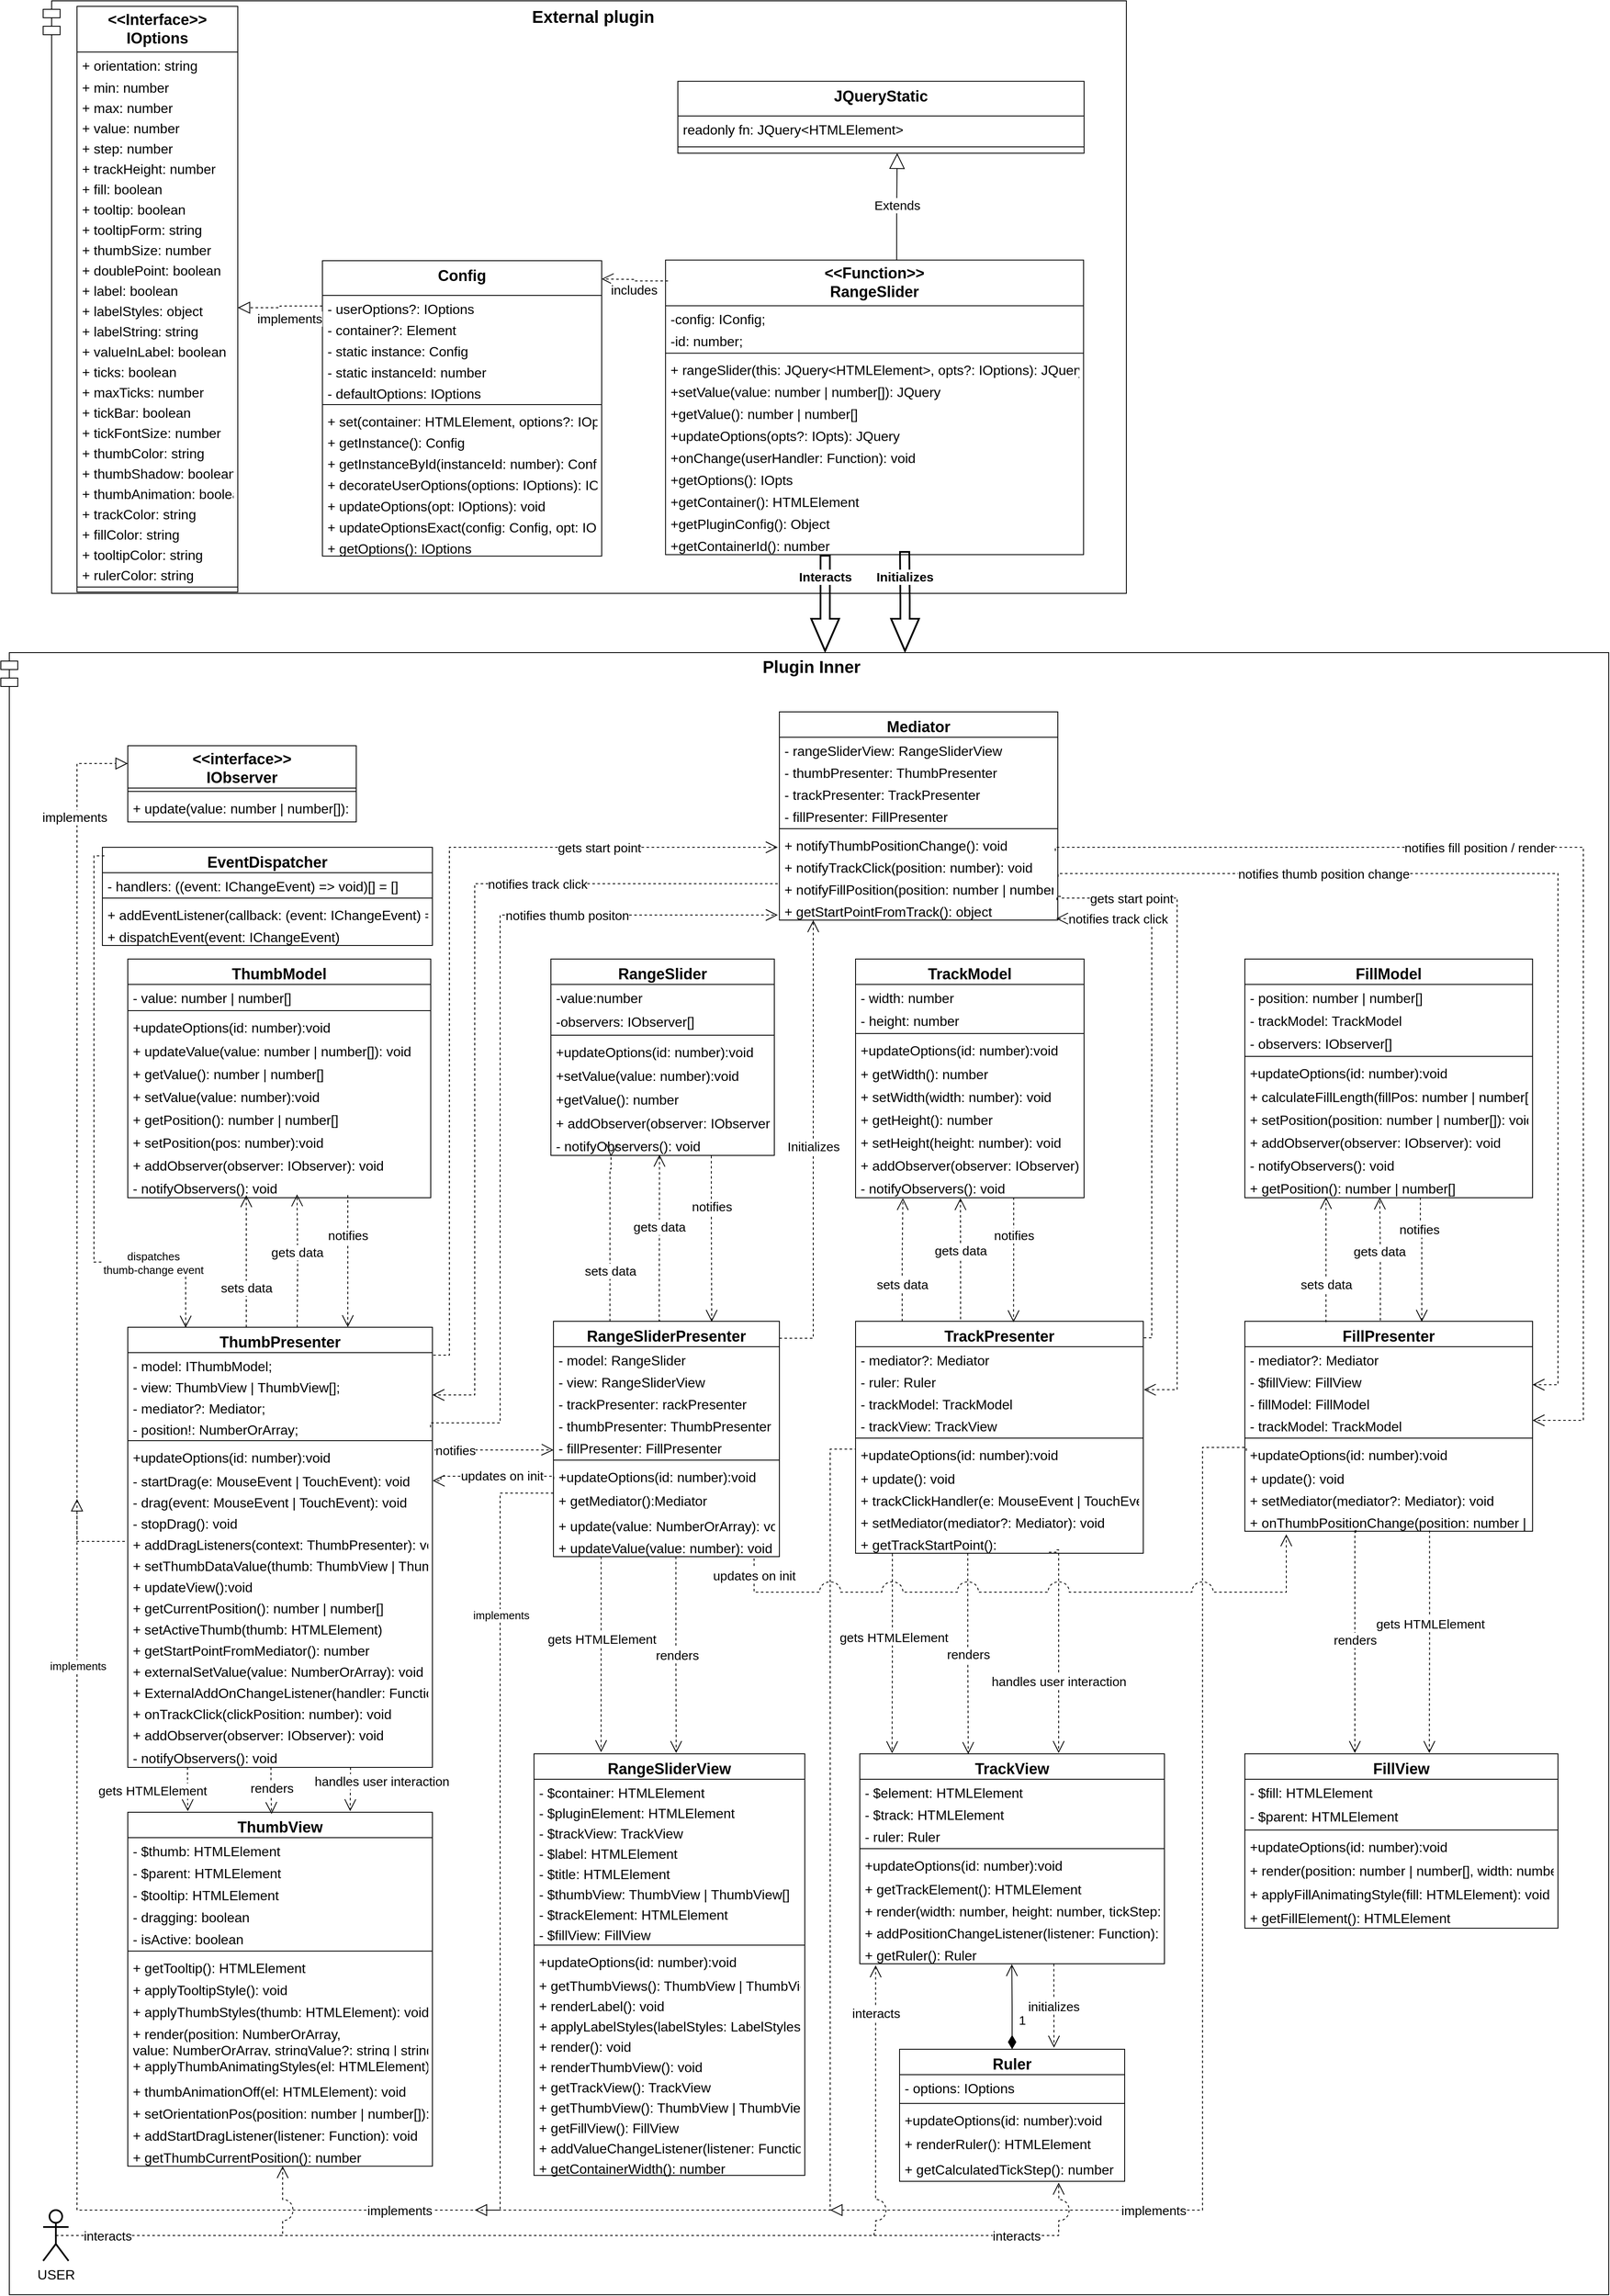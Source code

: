 <mxfile version="22.0.8" type="device">
  <diagram name="Страница — 1" id="O2DKld475pdmEx9NA0Uo">
    <mxGraphModel dx="2607" dy="2558" grid="1" gridSize="10" guides="1" tooltips="1" connect="1" arrows="1" fold="1" page="1" pageScale="1" pageWidth="827" pageHeight="1169" math="0" shadow="0">
      <root>
        <mxCell id="0" />
        <mxCell id="1" parent="0" />
        <mxCell id="pQNl8kFYSYKoo_jJR8Nf-14" value="&lt;font style=&quot;font-size: 20px;&quot;&gt;Plugin Inner&lt;/font&gt;" style="shape=module;align=left;spacingLeft=20;align=center;verticalAlign=top;whiteSpace=wrap;html=1;movable=1;resizable=1;rotatable=1;deletable=1;editable=1;locked=0;connectable=1;fontSize=12;fontStyle=1;startSize=41;spacing=0;fillColor=default;strokeColor=default;gradientColor=none;spacingRight=4;labelBackgroundColor=#FFFFFF;" parent="1" vertex="1">
          <mxGeometry x="740" y="130" width="1900" height="1940" as="geometry" />
        </mxCell>
        <mxCell id="pQNl8kFYSYKoo_jJR8Nf-9" value="&lt;font size=&quot;1&quot; style=&quot;&quot;&gt;&lt;b style=&quot;font-size: 20px;&quot;&gt;External plugin&lt;/b&gt;&lt;/font&gt;" style="shape=module;align=left;spacingLeft=20;align=center;verticalAlign=top;whiteSpace=wrap;html=1;movable=1;resizable=1;rotatable=1;deletable=1;editable=1;locked=0;connectable=1;" parent="1" vertex="1">
          <mxGeometry x="790" y="-640" width="1280" height="700" as="geometry" />
        </mxCell>
        <mxCell id="ADWufYTODqnqWgLy_RdV-12" value="EventDispatcher" style="swimlane;fontStyle=1;align=center;verticalAlign=top;childLayout=stackLayout;horizontal=1;startSize=30;horizontalStack=0;resizeParent=1;resizeParentMax=0;resizeLast=0;collapsible=0;marginBottom=0;fontSize=18;" parent="1" vertex="1">
          <mxGeometry x="860" y="360" width="390" height="116" as="geometry" />
        </mxCell>
        <mxCell id="ADWufYTODqnqWgLy_RdV-14" value="- handlers: ((event: IChangeEvent) =&gt; void)[] = []" style="text;strokeColor=none;fillColor=none;align=left;verticalAlign=top;spacingLeft=4;spacingRight=4;overflow=hidden;rotatable=0;points=[[0,0.5],[1,0.5]];portConstraint=eastwest;fontSize=16;" parent="ADWufYTODqnqWgLy_RdV-12" vertex="1">
          <mxGeometry y="30" width="390" height="26" as="geometry" />
        </mxCell>
        <mxCell id="ADWufYTODqnqWgLy_RdV-13" style="line;strokeWidth=1;fillColor=none;align=left;verticalAlign=middle;spacingTop=-1;spacingLeft=3;spacingRight=3;rotatable=0;labelPosition=right;points=[];portConstraint=eastwest;strokeColor=inherit;" parent="ADWufYTODqnqWgLy_RdV-12" vertex="1">
          <mxGeometry y="56" width="390" height="8" as="geometry" />
        </mxCell>
        <mxCell id="ADWufYTODqnqWgLy_RdV-15" value="+  addEventListener(callback: (event: IChangeEvent) =&gt; void)" style="text;strokeColor=none;fillColor=none;align=left;verticalAlign=top;spacingLeft=4;spacingRight=4;overflow=hidden;rotatable=0;points=[[0,0.5],[1,0.5]];portConstraint=eastwest;fontSize=16;" parent="ADWufYTODqnqWgLy_RdV-12" vertex="1">
          <mxGeometry y="64" width="390" height="26" as="geometry" />
        </mxCell>
        <mxCell id="ADWufYTODqnqWgLy_RdV-16" value="+ dispatchEvent(event: IChangeEvent)" style="text;strokeColor=none;fillColor=none;align=left;verticalAlign=top;spacingLeft=4;spacingRight=4;overflow=hidden;rotatable=0;points=[[0,0.5],[1,0.5]];portConstraint=eastwest;fontSize=16;" parent="ADWufYTODqnqWgLy_RdV-12" vertex="1">
          <mxGeometry y="90" width="390" height="26" as="geometry" />
        </mxCell>
        <mxCell id="ADWufYTODqnqWgLy_RdV-17" value="RangeSlider" style="swimlane;fontStyle=1;align=center;verticalAlign=top;childLayout=stackLayout;horizontal=1;startSize=30;horizontalStack=0;resizeParent=1;resizeParentMax=0;resizeLast=0;collapsible=0;marginBottom=0;fontSize=18;" parent="1" vertex="1">
          <mxGeometry x="1390" y="492" width="264" height="232" as="geometry" />
        </mxCell>
        <mxCell id="ADWufYTODqnqWgLy_RdV-18" value="-value:number" style="text;strokeColor=none;fillColor=none;align=left;verticalAlign=top;spacingLeft=4;spacingRight=4;overflow=hidden;rotatable=0;points=[[0,0.5],[1,0.5]];portConstraint=eastwest;fontSize=16;" parent="ADWufYTODqnqWgLy_RdV-17" vertex="1">
          <mxGeometry y="30" width="264" height="28" as="geometry" />
        </mxCell>
        <mxCell id="ADWufYTODqnqWgLy_RdV-19" value="-observers: IObserver[]" style="text;strokeColor=none;fillColor=none;align=left;verticalAlign=top;spacingLeft=4;spacingRight=4;overflow=hidden;rotatable=0;points=[[0,0.5],[1,0.5]];portConstraint=eastwest;fontSize=16;" parent="ADWufYTODqnqWgLy_RdV-17" vertex="1">
          <mxGeometry y="58" width="264" height="28" as="geometry" />
        </mxCell>
        <mxCell id="ADWufYTODqnqWgLy_RdV-20" style="line;strokeWidth=1;fillColor=none;align=left;verticalAlign=middle;spacingTop=-1;spacingLeft=3;spacingRight=3;rotatable=0;labelPosition=right;points=[];portConstraint=eastwest;strokeColor=inherit;" parent="ADWufYTODqnqWgLy_RdV-17" vertex="1">
          <mxGeometry y="86" width="264" height="8" as="geometry" />
        </mxCell>
        <mxCell id="ADWufYTODqnqWgLy_RdV-21" value="+updateOptions(id: number):void" style="text;strokeColor=none;fillColor=none;align=left;verticalAlign=top;spacingLeft=4;spacingRight=4;overflow=hidden;rotatable=0;points=[[0,0.5],[1,0.5]];portConstraint=eastwest;fontSize=16;" parent="ADWufYTODqnqWgLy_RdV-17" vertex="1">
          <mxGeometry y="94" width="264" height="28" as="geometry" />
        </mxCell>
        <mxCell id="ADWufYTODqnqWgLy_RdV-22" value="+setValue(value: number):void" style="text;strokeColor=none;fillColor=none;align=left;verticalAlign=top;spacingLeft=4;spacingRight=4;overflow=hidden;rotatable=0;points=[[0,0.5],[1,0.5]];portConstraint=eastwest;fontSize=16;" parent="ADWufYTODqnqWgLy_RdV-17" vertex="1">
          <mxGeometry y="122" width="264" height="28" as="geometry" />
        </mxCell>
        <mxCell id="ADWufYTODqnqWgLy_RdV-23" value="+getValue(): number" style="text;strokeColor=none;fillColor=none;align=left;verticalAlign=top;spacingLeft=4;spacingRight=4;overflow=hidden;rotatable=0;points=[[0,0.5],[1,0.5]];portConstraint=eastwest;fontSize=16;" parent="ADWufYTODqnqWgLy_RdV-17" vertex="1">
          <mxGeometry y="150" width="264" height="28" as="geometry" />
        </mxCell>
        <mxCell id="pQNl8kFYSYKoo_jJR8Nf-206" value="+ addObserver(observer: IObserver): void" style="text;strokeColor=none;fillColor=none;align=left;verticalAlign=top;spacingLeft=4;spacingRight=4;overflow=hidden;rotatable=0;points=[[0,0.5],[1,0.5]];portConstraint=eastwest;fontSize=16;" parent="ADWufYTODqnqWgLy_RdV-17" vertex="1">
          <mxGeometry y="178" width="264" height="27" as="geometry" />
        </mxCell>
        <mxCell id="pQNl8kFYSYKoo_jJR8Nf-207" value="- notifyObservers(): void" style="text;strokeColor=none;fillColor=none;align=left;verticalAlign=top;spacingLeft=4;spacingRight=4;overflow=hidden;rotatable=0;points=[[0,0.5],[1,0.5]];portConstraint=eastwest;fontSize=16;" parent="ADWufYTODqnqWgLy_RdV-17" vertex="1">
          <mxGeometry y="205" width="264" height="27" as="geometry" />
        </mxCell>
        <mxCell id="ADWufYTODqnqWgLy_RdV-32" value="TrackModel" style="swimlane;fontStyle=1;align=center;verticalAlign=top;childLayout=stackLayout;horizontal=1;startSize=30;horizontalStack=0;resizeParent=1;resizeParentMax=0;resizeLast=0;collapsible=0;marginBottom=0;fontSize=18;" parent="1" vertex="1">
          <mxGeometry x="1750" y="492" width="270" height="282" as="geometry" />
        </mxCell>
        <mxCell id="ADWufYTODqnqWgLy_RdV-33" value="- width: number" style="text;strokeColor=none;fillColor=none;align=left;verticalAlign=top;spacingLeft=4;spacingRight=4;overflow=hidden;rotatable=0;points=[[0,0.5],[1,0.5]];portConstraint=eastwest;fontSize=16;" parent="ADWufYTODqnqWgLy_RdV-32" vertex="1">
          <mxGeometry y="30" width="270" height="27" as="geometry" />
        </mxCell>
        <mxCell id="ADWufYTODqnqWgLy_RdV-34" value="- height: number" style="text;strokeColor=none;fillColor=none;align=left;verticalAlign=top;spacingLeft=4;spacingRight=4;overflow=hidden;rotatable=0;points=[[0,0.5],[1,0.5]];portConstraint=eastwest;fontSize=16;" parent="ADWufYTODqnqWgLy_RdV-32" vertex="1">
          <mxGeometry y="57" width="270" height="27" as="geometry" />
        </mxCell>
        <mxCell id="ADWufYTODqnqWgLy_RdV-35" style="line;strokeWidth=1;fillColor=none;align=left;verticalAlign=middle;spacingTop=-1;spacingLeft=3;spacingRight=3;rotatable=0;labelPosition=right;points=[];portConstraint=eastwest;strokeColor=inherit;" parent="ADWufYTODqnqWgLy_RdV-32" vertex="1">
          <mxGeometry y="84" width="270" height="8" as="geometry" />
        </mxCell>
        <mxCell id="pQNl8kFYSYKoo_jJR8Nf-268" value="+updateOptions(id: number):void" style="text;strokeColor=none;fillColor=none;align=left;verticalAlign=top;spacingLeft=4;spacingRight=4;overflow=hidden;rotatable=0;points=[[0,0.5],[1,0.5]];portConstraint=eastwest;fontSize=16;" parent="ADWufYTODqnqWgLy_RdV-32" vertex="1">
          <mxGeometry y="92" width="270" height="28" as="geometry" />
        </mxCell>
        <mxCell id="ADWufYTODqnqWgLy_RdV-36" value="+ getWidth(): number" style="text;strokeColor=none;fillColor=none;align=left;verticalAlign=top;spacingLeft=4;spacingRight=4;overflow=hidden;rotatable=0;points=[[0,0.5],[1,0.5]];portConstraint=eastwest;fontSize=16;" parent="ADWufYTODqnqWgLy_RdV-32" vertex="1">
          <mxGeometry y="120" width="270" height="27" as="geometry" />
        </mxCell>
        <mxCell id="ADWufYTODqnqWgLy_RdV-37" value="+ setWidth(width: number): void" style="text;strokeColor=none;fillColor=none;align=left;verticalAlign=top;spacingLeft=4;spacingRight=4;overflow=hidden;rotatable=0;points=[[0,0.5],[1,0.5]];portConstraint=eastwest;fontSize=16;" parent="ADWufYTODqnqWgLy_RdV-32" vertex="1">
          <mxGeometry y="147" width="270" height="27" as="geometry" />
        </mxCell>
        <mxCell id="ADWufYTODqnqWgLy_RdV-38" value="+ getHeight(): number" style="text;strokeColor=none;fillColor=none;align=left;verticalAlign=top;spacingLeft=4;spacingRight=4;overflow=hidden;rotatable=0;points=[[0,0.5],[1,0.5]];portConstraint=eastwest;fontSize=16;" parent="ADWufYTODqnqWgLy_RdV-32" vertex="1">
          <mxGeometry y="174" width="270" height="27" as="geometry" />
        </mxCell>
        <mxCell id="ADWufYTODqnqWgLy_RdV-39" value="+ setHeight(height: number): void" style="text;strokeColor=none;fillColor=none;align=left;verticalAlign=top;spacingLeft=4;spacingRight=4;overflow=hidden;rotatable=0;points=[[0,0.5],[1,0.5]];portConstraint=eastwest;fontSize=16;" parent="ADWufYTODqnqWgLy_RdV-32" vertex="1">
          <mxGeometry y="201" width="270" height="27" as="geometry" />
        </mxCell>
        <mxCell id="pQNl8kFYSYKoo_jJR8Nf-208" value="+ addObserver(observer: IObserver): void" style="text;strokeColor=none;fillColor=none;align=left;verticalAlign=top;spacingLeft=4;spacingRight=4;overflow=hidden;rotatable=0;points=[[0,0.5],[1,0.5]];portConstraint=eastwest;fontSize=16;" parent="ADWufYTODqnqWgLy_RdV-32" vertex="1">
          <mxGeometry y="228" width="270" height="27" as="geometry" />
        </mxCell>
        <mxCell id="pQNl8kFYSYKoo_jJR8Nf-209" value="- notifyObservers(): void" style="text;strokeColor=none;fillColor=none;align=left;verticalAlign=top;spacingLeft=4;spacingRight=4;overflow=hidden;rotatable=0;points=[[0,0.5],[1,0.5]];portConstraint=eastwest;fontSize=16;" parent="ADWufYTODqnqWgLy_RdV-32" vertex="1">
          <mxGeometry y="255" width="270" height="27" as="geometry" />
        </mxCell>
        <mxCell id="ADWufYTODqnqWgLy_RdV-40" value="FillModel" style="swimlane;fontStyle=1;align=center;verticalAlign=top;childLayout=stackLayout;horizontal=1;startSize=30;horizontalStack=0;resizeParent=1;resizeParentMax=0;resizeLast=0;collapsible=0;marginBottom=0;fontSize=18;" parent="1" vertex="1">
          <mxGeometry x="2210" y="492" width="340" height="282" as="geometry" />
        </mxCell>
        <mxCell id="ADWufYTODqnqWgLy_RdV-41" value="- position: number | number[]" style="text;strokeColor=none;fillColor=none;align=left;verticalAlign=top;spacingLeft=4;spacingRight=4;overflow=hidden;rotatable=0;points=[[0,0.5],[1,0.5]];portConstraint=eastwest;fontSize=16;" parent="ADWufYTODqnqWgLy_RdV-40" vertex="1">
          <mxGeometry y="30" width="340" height="27" as="geometry" />
        </mxCell>
        <mxCell id="ADWufYTODqnqWgLy_RdV-42" value="- trackModel: TrackModel" style="text;strokeColor=none;fillColor=none;align=left;verticalAlign=top;spacingLeft=4;spacingRight=4;overflow=hidden;rotatable=0;points=[[0,0.5],[1,0.5]];portConstraint=eastwest;fontSize=16;" parent="ADWufYTODqnqWgLy_RdV-40" vertex="1">
          <mxGeometry y="57" width="340" height="27" as="geometry" />
        </mxCell>
        <mxCell id="ADWufYTODqnqWgLy_RdV-43" value="- observers: IObserver[]" style="text;strokeColor=none;fillColor=none;align=left;verticalAlign=top;spacingLeft=4;spacingRight=4;overflow=hidden;rotatable=0;points=[[0,0.5],[1,0.5]];portConstraint=eastwest;fontSize=16;" parent="ADWufYTODqnqWgLy_RdV-40" vertex="1">
          <mxGeometry y="84" width="340" height="27" as="geometry" />
        </mxCell>
        <mxCell id="ADWufYTODqnqWgLy_RdV-44" style="line;strokeWidth=1;fillColor=none;align=left;verticalAlign=middle;spacingTop=-1;spacingLeft=3;spacingRight=3;rotatable=0;labelPosition=right;points=[];portConstraint=eastwest;strokeColor=inherit;" parent="ADWufYTODqnqWgLy_RdV-40" vertex="1">
          <mxGeometry y="111" width="340" height="8" as="geometry" />
        </mxCell>
        <mxCell id="pQNl8kFYSYKoo_jJR8Nf-269" value="+updateOptions(id: number):void" style="text;strokeColor=none;fillColor=none;align=left;verticalAlign=top;spacingLeft=4;spacingRight=4;overflow=hidden;rotatable=0;points=[[0,0.5],[1,0.5]];portConstraint=eastwest;fontSize=16;" parent="ADWufYTODqnqWgLy_RdV-40" vertex="1">
          <mxGeometry y="119" width="340" height="28" as="geometry" />
        </mxCell>
        <mxCell id="ADWufYTODqnqWgLy_RdV-45" value="+ calculateFillLength(fillPos: number | number[]): number" style="text;strokeColor=none;fillColor=none;align=left;verticalAlign=top;spacingLeft=4;spacingRight=4;overflow=hidden;rotatable=0;points=[[0,0.5],[1,0.5]];portConstraint=eastwest;fontSize=16;" parent="ADWufYTODqnqWgLy_RdV-40" vertex="1">
          <mxGeometry y="147" width="340" height="27" as="geometry" />
        </mxCell>
        <mxCell id="ADWufYTODqnqWgLy_RdV-46" value="+ setPosition(position: number | number[]): void" style="text;strokeColor=none;fillColor=none;align=left;verticalAlign=top;spacingLeft=4;spacingRight=4;overflow=hidden;rotatable=0;points=[[0,0.5],[1,0.5]];portConstraint=eastwest;fontSize=16;" parent="ADWufYTODqnqWgLy_RdV-40" vertex="1">
          <mxGeometry y="174" width="340" height="27" as="geometry" />
        </mxCell>
        <mxCell id="pQNl8kFYSYKoo_jJR8Nf-210" value="+ addObserver(observer: IObserver): void" style="text;strokeColor=none;fillColor=none;align=left;verticalAlign=top;spacingLeft=4;spacingRight=4;overflow=hidden;rotatable=0;points=[[0,0.5],[1,0.5]];portConstraint=eastwest;fontSize=16;" parent="ADWufYTODqnqWgLy_RdV-40" vertex="1">
          <mxGeometry y="201" width="340" height="27" as="geometry" />
        </mxCell>
        <mxCell id="pQNl8kFYSYKoo_jJR8Nf-211" value="- notifyObservers(): void" style="text;strokeColor=none;fillColor=none;align=left;verticalAlign=top;spacingLeft=4;spacingRight=4;overflow=hidden;rotatable=0;points=[[0,0.5],[1,0.5]];portConstraint=eastwest;fontSize=16;" parent="ADWufYTODqnqWgLy_RdV-40" vertex="1">
          <mxGeometry y="228" width="340" height="27" as="geometry" />
        </mxCell>
        <mxCell id="ADWufYTODqnqWgLy_RdV-47" value="+ getPosition(): number | number[]" style="text;strokeColor=none;fillColor=none;align=left;verticalAlign=top;spacingLeft=4;spacingRight=4;overflow=hidden;rotatable=0;points=[[0,0.5],[1,0.5]];portConstraint=eastwest;fontSize=16;" parent="ADWufYTODqnqWgLy_RdV-40" vertex="1">
          <mxGeometry y="255" width="340" height="27" as="geometry" />
        </mxCell>
        <mxCell id="ADWufYTODqnqWgLy_RdV-48" value="Ruler" style="swimlane;fontStyle=1;align=center;verticalAlign=top;childLayout=stackLayout;horizontal=1;startSize=30;horizontalStack=0;resizeParent=1;resizeParentMax=0;resizeLast=0;collapsible=0;marginBottom=0;fontSize=18;" parent="1" vertex="1">
          <mxGeometry x="1802" y="1780" width="266" height="156" as="geometry" />
        </mxCell>
        <mxCell id="ADWufYTODqnqWgLy_RdV-49" value="- options: IOptions" style="text;strokeColor=none;fillColor=none;align=left;verticalAlign=top;spacingLeft=4;spacingRight=4;overflow=hidden;rotatable=0;points=[[0,0.5],[1,0.5]];portConstraint=eastwest;fontSize=16;" parent="ADWufYTODqnqWgLy_RdV-48" vertex="1">
          <mxGeometry y="30" width="266" height="30" as="geometry" />
        </mxCell>
        <mxCell id="ADWufYTODqnqWgLy_RdV-50" style="line;strokeWidth=1;fillColor=none;align=left;verticalAlign=middle;spacingTop=-1;spacingLeft=3;spacingRight=3;rotatable=0;labelPosition=right;points=[];portConstraint=eastwest;strokeColor=inherit;" parent="ADWufYTODqnqWgLy_RdV-48" vertex="1">
          <mxGeometry y="60" width="266" height="8" as="geometry" />
        </mxCell>
        <mxCell id="pQNl8kFYSYKoo_jJR8Nf-277" value="+updateOptions(id: number):void" style="text;strokeColor=none;fillColor=none;align=left;verticalAlign=top;spacingLeft=4;spacingRight=4;overflow=hidden;rotatable=0;points=[[0,0.5],[1,0.5]];portConstraint=eastwest;fontSize=16;" parent="ADWufYTODqnqWgLy_RdV-48" vertex="1">
          <mxGeometry y="68" width="266" height="28" as="geometry" />
        </mxCell>
        <mxCell id="ADWufYTODqnqWgLy_RdV-51" value="+ renderRuler(): HTMLElement" style="text;strokeColor=none;fillColor=none;align=left;verticalAlign=top;spacingLeft=4;spacingRight=4;overflow=hidden;rotatable=0;points=[[0,0.5],[1,0.5]];portConstraint=eastwest;fontSize=16;" parent="ADWufYTODqnqWgLy_RdV-48" vertex="1">
          <mxGeometry y="96" width="266" height="30" as="geometry" />
        </mxCell>
        <mxCell id="ADWufYTODqnqWgLy_RdV-52" value="+ getCalculatedTickStep(): number" style="text;strokeColor=none;fillColor=none;align=left;verticalAlign=top;spacingLeft=4;spacingRight=4;overflow=hidden;rotatable=0;points=[[0,0.5],[1,0.5]];portConstraint=eastwest;fontSize=16;" parent="ADWufYTODqnqWgLy_RdV-48" vertex="1">
          <mxGeometry y="126" width="266" height="30" as="geometry" />
        </mxCell>
        <mxCell id="ADWufYTODqnqWgLy_RdV-53" value="&lt;&lt;interface&gt;&gt;&#xa;IObserver" style="swimlane;fontStyle=1;align=center;verticalAlign=top;childLayout=stackLayout;horizontal=1;startSize=50;horizontalStack=0;resizeParent=1;resizeParentMax=0;resizeLast=0;collapsible=0;marginBottom=0;fontSize=18;spacing=0;" parent="1" vertex="1">
          <mxGeometry x="890" y="240" width="270" height="90" as="geometry" />
        </mxCell>
        <mxCell id="ADWufYTODqnqWgLy_RdV-54" style="line;strokeWidth=1;fillColor=none;align=left;verticalAlign=middle;spacingTop=-1;spacingLeft=3;spacingRight=3;rotatable=0;labelPosition=right;points=[];portConstraint=eastwest;strokeColor=inherit;" parent="ADWufYTODqnqWgLy_RdV-53" vertex="1">
          <mxGeometry y="50" width="270" height="8" as="geometry" />
        </mxCell>
        <mxCell id="ADWufYTODqnqWgLy_RdV-55" value="+ update(value: number | number[]): void" style="text;strokeColor=none;fillColor=none;align=left;verticalAlign=top;spacingLeft=4;spacingRight=4;overflow=hidden;rotatable=0;points=[[0,0.5],[1,0.5]];portConstraint=eastwest;fontSize=16;" parent="ADWufYTODqnqWgLy_RdV-53" vertex="1">
          <mxGeometry y="58" width="270" height="32" as="geometry" />
        </mxCell>
        <mxCell id="ADWufYTODqnqWgLy_RdV-56" value="RangeSliderPresenter" style="swimlane;fontStyle=1;align=center;verticalAlign=top;childLayout=stackLayout;horizontal=1;startSize=30;horizontalStack=0;resizeParent=1;resizeParentMax=0;resizeLast=0;collapsible=0;marginBottom=0;fontSize=18;" parent="1" vertex="1">
          <mxGeometry x="1393" y="920" width="267" height="278" as="geometry" />
        </mxCell>
        <mxCell id="ADWufYTODqnqWgLy_RdV-57" value="- model: RangeSlider" style="text;strokeColor=none;fillColor=none;align=left;verticalAlign=top;spacingLeft=4;spacingRight=4;overflow=hidden;rotatable=0;points=[[0,0.5],[1,0.5]];portConstraint=eastwest;fontSize=16;" parent="ADWufYTODqnqWgLy_RdV-56" vertex="1">
          <mxGeometry y="30" width="267" height="26" as="geometry" />
        </mxCell>
        <mxCell id="ADWufYTODqnqWgLy_RdV-58" value="- view: RangeSliderView" style="text;strokeColor=none;fillColor=none;align=left;verticalAlign=top;spacingLeft=4;spacingRight=4;overflow=hidden;rotatable=0;points=[[0,0.5],[1,0.5]];portConstraint=eastwest;fontSize=16;" parent="ADWufYTODqnqWgLy_RdV-56" vertex="1">
          <mxGeometry y="56" width="267" height="26" as="geometry" />
        </mxCell>
        <mxCell id="ADWufYTODqnqWgLy_RdV-59" value="- trackPresenter: rackPresenter" style="text;strokeColor=none;fillColor=none;align=left;verticalAlign=top;spacingLeft=4;spacingRight=4;overflow=hidden;rotatable=0;points=[[0,0.5],[1,0.5]];portConstraint=eastwest;fontSize=16;" parent="ADWufYTODqnqWgLy_RdV-56" vertex="1">
          <mxGeometry y="82" width="267" height="26" as="geometry" />
        </mxCell>
        <mxCell id="ADWufYTODqnqWgLy_RdV-60" value="- thumbPresenter: ThumbPresenter" style="text;strokeColor=none;fillColor=none;align=left;verticalAlign=top;spacingLeft=4;spacingRight=4;overflow=hidden;rotatable=0;points=[[0,0.5],[1,0.5]];portConstraint=eastwest;fontSize=16;" parent="ADWufYTODqnqWgLy_RdV-56" vertex="1">
          <mxGeometry y="108" width="267" height="26" as="geometry" />
        </mxCell>
        <mxCell id="ADWufYTODqnqWgLy_RdV-61" value="- fillPresenter: FillPresenter" style="text;strokeColor=none;fillColor=none;align=left;verticalAlign=top;spacingLeft=4;spacingRight=4;overflow=hidden;rotatable=0;points=[[0,0.5],[1,0.5]];portConstraint=eastwest;fontSize=16;" parent="ADWufYTODqnqWgLy_RdV-56" vertex="1">
          <mxGeometry y="134" width="267" height="26" as="geometry" />
        </mxCell>
        <mxCell id="ADWufYTODqnqWgLy_RdV-62" style="line;strokeWidth=1;fillColor=none;align=left;verticalAlign=middle;spacingTop=-1;spacingLeft=3;spacingRight=3;rotatable=0;labelPosition=right;points=[];portConstraint=eastwest;strokeColor=inherit;" parent="ADWufYTODqnqWgLy_RdV-56" vertex="1">
          <mxGeometry y="160" width="267" height="8" as="geometry" />
        </mxCell>
        <mxCell id="pQNl8kFYSYKoo_jJR8Nf-270" value="+updateOptions(id: number):void" style="text;strokeColor=none;fillColor=none;align=left;verticalAlign=top;spacingLeft=4;spacingRight=4;overflow=hidden;rotatable=0;points=[[0,0.5],[1,0.5]];portConstraint=eastwest;fontSize=16;" parent="ADWufYTODqnqWgLy_RdV-56" vertex="1">
          <mxGeometry y="168" width="267" height="28" as="geometry" />
        </mxCell>
        <mxCell id="ADWufYTODqnqWgLy_RdV-63" value="+ getMediator():Mediator" style="text;strokeColor=none;fillColor=none;align=left;verticalAlign=top;spacingLeft=4;spacingRight=4;overflow=hidden;rotatable=0;points=[[0,0.5],[1,0.5]];portConstraint=eastwest;fontSize=16;" parent="ADWufYTODqnqWgLy_RdV-56" vertex="1">
          <mxGeometry y="196" width="267" height="30" as="geometry" />
        </mxCell>
        <mxCell id="ADWufYTODqnqWgLy_RdV-64" value="+ update(value: NumberOrArray): void" style="text;strokeColor=none;fillColor=none;align=left;verticalAlign=top;spacingLeft=4;spacingRight=4;overflow=hidden;rotatable=0;points=[[0,0.5],[1,0.5]];portConstraint=eastwest;fontSize=16;" parent="ADWufYTODqnqWgLy_RdV-56" vertex="1">
          <mxGeometry y="226" width="267" height="26" as="geometry" />
        </mxCell>
        <mxCell id="ADWufYTODqnqWgLy_RdV-65" value="+ updateValue(value: number): void" style="text;strokeColor=none;fillColor=none;align=left;verticalAlign=top;spacingLeft=4;spacingRight=4;overflow=hidden;rotatable=0;points=[[0,0.5],[1,0.5]];portConstraint=eastwest;fontSize=16;" parent="ADWufYTODqnqWgLy_RdV-56" vertex="1">
          <mxGeometry y="252" width="267" height="26" as="geometry" />
        </mxCell>
        <mxCell id="qulfv3zckrtIXR-0wow6-3" value="" style="endArrow=block;dashed=1;endFill=0;endSize=12;html=1;rounded=0;edgeStyle=orthogonalEdgeStyle;exitX=0;exitY=0.5;exitDx=0;exitDy=0;fontSize=15;" parent="ADWufYTODqnqWgLy_RdV-56" source="ADWufYTODqnqWgLy_RdV-64" edge="1">
          <mxGeometry width="160" relative="1" as="geometry">
            <mxPoint x="-643" y="623" as="sourcePoint" />
            <mxPoint x="-563" y="210" as="targetPoint" />
            <Array as="points">
              <mxPoint y="203" />
              <mxPoint x="-63" y="203" />
              <mxPoint x="-63" y="1050" />
              <mxPoint x="-563" y="1050" />
            </Array>
          </mxGeometry>
        </mxCell>
        <mxCell id="qulfv3zckrtIXR-0wow6-7" value="&lt;font style=&quot;font-size: 13px;&quot;&gt;implements&lt;/font&gt;" style="edgeLabel;html=1;align=center;verticalAlign=middle;resizable=0;points=[];fontSize=12;" parent="qulfv3zckrtIXR-0wow6-3" vertex="1" connectable="0">
          <mxGeometry x="0.827" y="-1" relative="1" as="geometry">
            <mxPoint y="-1" as="offset" />
          </mxGeometry>
        </mxCell>
        <mxCell id="pQNl8kFYSYKoo_jJR8Nf-27" value="&lt;font style=&quot;font-size: 13px;&quot;&gt;implements&lt;/font&gt;" style="edgeLabel;html=1;align=center;verticalAlign=middle;resizable=0;points=[];" parent="qulfv3zckrtIXR-0wow6-3" vertex="1" connectable="0">
          <mxGeometry x="-0.878" y="1" relative="1" as="geometry">
            <mxPoint y="103" as="offset" />
          </mxGeometry>
        </mxCell>
        <mxCell id="ADWufYTODqnqWgLy_RdV-66" value="ThumbPresenter" style="swimlane;fontStyle=1;align=center;verticalAlign=top;childLayout=stackLayout;horizontal=1;startSize=30;horizontalStack=0;resizeParent=1;resizeParentMax=0;resizeLast=0;collapsible=0;marginBottom=0;fontSize=18;" parent="1" vertex="1">
          <mxGeometry x="890" y="927" width="360" height="520" as="geometry" />
        </mxCell>
        <mxCell id="ADWufYTODqnqWgLy_RdV-67" value="- model: IThumbModel;" style="text;strokeColor=none;fillColor=none;align=left;verticalAlign=top;spacingLeft=4;spacingRight=4;overflow=hidden;rotatable=0;points=[[0,0.5],[1,0.5]];portConstraint=eastwest;fontSize=16;" parent="ADWufYTODqnqWgLy_RdV-66" vertex="1">
          <mxGeometry y="30" width="360" height="25" as="geometry" />
        </mxCell>
        <mxCell id="ADWufYTODqnqWgLy_RdV-68" value="- view: ThumbView | ThumbView[];" style="text;strokeColor=none;fillColor=none;align=left;verticalAlign=top;spacingLeft=4;spacingRight=4;overflow=hidden;rotatable=0;points=[[0,0.5],[1,0.5]];portConstraint=eastwest;fontSize=16;" parent="ADWufYTODqnqWgLy_RdV-66" vertex="1">
          <mxGeometry y="55" width="360" height="25" as="geometry" />
        </mxCell>
        <mxCell id="ADWufYTODqnqWgLy_RdV-69" value="- mediator?: Mediator;" style="text;strokeColor=none;fillColor=none;align=left;verticalAlign=top;spacingLeft=4;spacingRight=4;overflow=hidden;rotatable=0;points=[[0,0.5],[1,0.5]];portConstraint=eastwest;fontSize=16;" parent="ADWufYTODqnqWgLy_RdV-66" vertex="1">
          <mxGeometry y="80" width="360" height="25" as="geometry" />
        </mxCell>
        <mxCell id="ADWufYTODqnqWgLy_RdV-70" value="- position!: NumberOrArray;" style="text;strokeColor=none;fillColor=none;align=left;verticalAlign=top;spacingLeft=4;spacingRight=4;overflow=hidden;rotatable=0;points=[[0,0.5],[1,0.5]];portConstraint=eastwest;fontSize=16;" parent="ADWufYTODqnqWgLy_RdV-66" vertex="1">
          <mxGeometry y="105" width="360" height="25" as="geometry" />
        </mxCell>
        <mxCell id="ADWufYTODqnqWgLy_RdV-71" style="line;strokeWidth=1;fillColor=none;align=left;verticalAlign=middle;spacingTop=-1;spacingLeft=3;spacingRight=3;rotatable=0;labelPosition=right;points=[];portConstraint=eastwest;strokeColor=inherit;" parent="ADWufYTODqnqWgLy_RdV-66" vertex="1">
          <mxGeometry y="130" width="360" height="8" as="geometry" />
        </mxCell>
        <mxCell id="pQNl8kFYSYKoo_jJR8Nf-271" value="+updateOptions(id: number):void" style="text;strokeColor=none;fillColor=none;align=left;verticalAlign=top;spacingLeft=4;spacingRight=4;overflow=hidden;rotatable=0;points=[[0,0.5],[1,0.5]];portConstraint=eastwest;fontSize=16;" parent="ADWufYTODqnqWgLy_RdV-66" vertex="1">
          <mxGeometry y="138" width="360" height="28" as="geometry" />
        </mxCell>
        <mxCell id="ADWufYTODqnqWgLy_RdV-72" value="- startDrag(e: MouseEvent | TouchEvent): void" style="text;strokeColor=none;fillColor=none;align=left;verticalAlign=top;spacingLeft=4;spacingRight=4;overflow=hidden;rotatable=0;points=[[0,0.5],[1,0.5]];portConstraint=eastwest;fontSize=16;" parent="ADWufYTODqnqWgLy_RdV-66" vertex="1">
          <mxGeometry y="166" width="360" height="25" as="geometry" />
        </mxCell>
        <mxCell id="ADWufYTODqnqWgLy_RdV-73" value="- drag(event: MouseEvent | TouchEvent): void" style="text;strokeColor=none;fillColor=none;align=left;verticalAlign=top;spacingLeft=4;spacingRight=4;overflow=hidden;rotatable=0;points=[[0,0.5],[1,0.5]];portConstraint=eastwest;fontSize=16;" parent="ADWufYTODqnqWgLy_RdV-66" vertex="1">
          <mxGeometry y="191" width="360" height="25" as="geometry" />
        </mxCell>
        <mxCell id="ADWufYTODqnqWgLy_RdV-74" value="- stopDrag(): void" style="text;strokeColor=none;fillColor=none;align=left;verticalAlign=top;spacingLeft=4;spacingRight=4;overflow=hidden;rotatable=0;points=[[0,0.5],[1,0.5]];portConstraint=eastwest;fontSize=16;" parent="ADWufYTODqnqWgLy_RdV-66" vertex="1">
          <mxGeometry y="216" width="360" height="25" as="geometry" />
        </mxCell>
        <mxCell id="ADWufYTODqnqWgLy_RdV-75" value="+ addDragListeners(context: ThumbPresenter): void" style="text;strokeColor=none;fillColor=none;align=left;verticalAlign=top;spacingLeft=4;spacingRight=4;overflow=hidden;rotatable=0;points=[[0,0.5],[1,0.5]];portConstraint=eastwest;fontSize=16;" parent="ADWufYTODqnqWgLy_RdV-66" vertex="1">
          <mxGeometry y="241" width="360" height="25" as="geometry" />
        </mxCell>
        <mxCell id="ADWufYTODqnqWgLy_RdV-76" value="+ setThumbDataValue(thumb: ThumbView | ThumbView[]): void" style="text;strokeColor=none;fillColor=none;align=left;verticalAlign=top;spacingLeft=4;spacingRight=4;overflow=hidden;rotatable=0;points=[[0,0.5],[1,0.5]];portConstraint=eastwest;fontSize=16;" parent="ADWufYTODqnqWgLy_RdV-66" vertex="1">
          <mxGeometry y="266" width="360" height="25" as="geometry" />
        </mxCell>
        <mxCell id="ADWufYTODqnqWgLy_RdV-77" value="+ updateView():void" style="text;strokeColor=none;fillColor=none;align=left;verticalAlign=top;spacingLeft=4;spacingRight=4;overflow=hidden;rotatable=0;points=[[0,0.5],[1,0.5]];portConstraint=eastwest;fontSize=16;" parent="ADWufYTODqnqWgLy_RdV-66" vertex="1">
          <mxGeometry y="291" width="360" height="25" as="geometry" />
        </mxCell>
        <mxCell id="ADWufYTODqnqWgLy_RdV-78" value="+ getCurrentPosition(): number | number[]" style="text;strokeColor=none;fillColor=none;align=left;verticalAlign=top;spacingLeft=4;spacingRight=4;overflow=hidden;rotatable=0;points=[[0,0.5],[1,0.5]];portConstraint=eastwest;fontSize=16;" parent="ADWufYTODqnqWgLy_RdV-66" vertex="1">
          <mxGeometry y="316" width="360" height="25" as="geometry" />
        </mxCell>
        <mxCell id="ADWufYTODqnqWgLy_RdV-79" value="+ setActiveThumb(thumb: HTMLElement)" style="text;strokeColor=none;fillColor=none;align=left;verticalAlign=top;spacingLeft=4;spacingRight=4;overflow=hidden;rotatable=0;points=[[0,0.5],[1,0.5]];portConstraint=eastwest;fontSize=16;" parent="ADWufYTODqnqWgLy_RdV-66" vertex="1">
          <mxGeometry y="341" width="360" height="25" as="geometry" />
        </mxCell>
        <mxCell id="ADWufYTODqnqWgLy_RdV-80" value="+ getStartPointFromMediator(): number" style="text;strokeColor=none;fillColor=none;align=left;verticalAlign=top;spacingLeft=4;spacingRight=4;overflow=hidden;rotatable=0;points=[[0,0.5],[1,0.5]];portConstraint=eastwest;fontSize=16;" parent="ADWufYTODqnqWgLy_RdV-66" vertex="1">
          <mxGeometry y="366" width="360" height="25" as="geometry" />
        </mxCell>
        <mxCell id="ADWufYTODqnqWgLy_RdV-81" value="+ externalSetValue(value: NumberOrArray): void" style="text;strokeColor=none;fillColor=none;align=left;verticalAlign=top;spacingLeft=4;spacingRight=4;overflow=hidden;rotatable=0;points=[[0,0.5],[1,0.5]];portConstraint=eastwest;fontSize=16;" parent="ADWufYTODqnqWgLy_RdV-66" vertex="1">
          <mxGeometry y="391" width="360" height="25" as="geometry" />
        </mxCell>
        <mxCell id="ADWufYTODqnqWgLy_RdV-82" value="+ ExternalAddOnChangeListener(handler: Function): void" style="text;strokeColor=none;fillColor=none;align=left;verticalAlign=top;spacingLeft=4;spacingRight=4;overflow=hidden;rotatable=0;points=[[0,0.5],[1,0.5]];portConstraint=eastwest;fontSize=16;" parent="ADWufYTODqnqWgLy_RdV-66" vertex="1">
          <mxGeometry y="416" width="360" height="25" as="geometry" />
        </mxCell>
        <mxCell id="ADWufYTODqnqWgLy_RdV-83" value="+ onTrackClick(clickPosition: number): void" style="text;strokeColor=none;fillColor=none;align=left;verticalAlign=top;spacingLeft=4;spacingRight=4;overflow=hidden;rotatable=0;points=[[0,0.5],[1,0.5]];portConstraint=eastwest;fontSize=16;" parent="ADWufYTODqnqWgLy_RdV-66" vertex="1">
          <mxGeometry y="441" width="360" height="25" as="geometry" />
        </mxCell>
        <mxCell id="pQNl8kFYSYKoo_jJR8Nf-255" value="+ addObserver(observer: IObserver): void" style="text;strokeColor=none;fillColor=none;align=left;verticalAlign=top;spacingLeft=4;spacingRight=4;overflow=hidden;rotatable=0;points=[[0,0.5],[1,0.5]];portConstraint=eastwest;fontSize=16;" parent="ADWufYTODqnqWgLy_RdV-66" vertex="1">
          <mxGeometry y="466" width="360" height="27" as="geometry" />
        </mxCell>
        <mxCell id="pQNl8kFYSYKoo_jJR8Nf-256" value="- notifyObservers(): void" style="text;strokeColor=none;fillColor=none;align=left;verticalAlign=top;spacingLeft=4;spacingRight=4;overflow=hidden;rotatable=0;points=[[0,0.5],[1,0.5]];portConstraint=eastwest;fontSize=16;" parent="ADWufYTODqnqWgLy_RdV-66" vertex="1">
          <mxGeometry y="493" width="360" height="27" as="geometry" />
        </mxCell>
        <mxCell id="ADWufYTODqnqWgLy_RdV-84" value="TrackPresenter" style="swimlane;fontStyle=1;align=center;verticalAlign=top;childLayout=stackLayout;horizontal=1;startSize=30;horizontalStack=0;resizeParent=1;resizeParentMax=0;resizeLast=0;collapsible=0;marginBottom=0;fontSize=18;" parent="1" vertex="1">
          <mxGeometry x="1750" y="920" width="340" height="274" as="geometry" />
        </mxCell>
        <mxCell id="ADWufYTODqnqWgLy_RdV-85" value="- mediator?: Mediator" style="text;strokeColor=none;fillColor=none;align=left;verticalAlign=top;spacingLeft=4;spacingRight=4;overflow=hidden;rotatable=0;points=[[0,0.5],[1,0.5]];portConstraint=eastwest;fontSize=16;" parent="ADWufYTODqnqWgLy_RdV-84" vertex="1">
          <mxGeometry y="30" width="340" height="26" as="geometry" />
        </mxCell>
        <mxCell id="ADWufYTODqnqWgLy_RdV-86" value="- ruler: Ruler" style="text;strokeColor=none;fillColor=none;align=left;verticalAlign=top;spacingLeft=4;spacingRight=4;overflow=hidden;rotatable=0;points=[[0,0.5],[1,0.5]];portConstraint=eastwest;fontSize=16;" parent="ADWufYTODqnqWgLy_RdV-84" vertex="1">
          <mxGeometry y="56" width="340" height="26" as="geometry" />
        </mxCell>
        <mxCell id="ADWufYTODqnqWgLy_RdV-87" value="- trackModel: TrackModel" style="text;strokeColor=none;fillColor=none;align=left;verticalAlign=top;spacingLeft=4;spacingRight=4;overflow=hidden;rotatable=0;points=[[0,0.5],[1,0.5]];portConstraint=eastwest;fontSize=16;" parent="ADWufYTODqnqWgLy_RdV-84" vertex="1">
          <mxGeometry y="82" width="340" height="26" as="geometry" />
        </mxCell>
        <mxCell id="ADWufYTODqnqWgLy_RdV-88" value="- trackView: TrackView" style="text;strokeColor=none;fillColor=none;align=left;verticalAlign=top;spacingLeft=4;spacingRight=4;overflow=hidden;rotatable=0;points=[[0,0.5],[1,0.5]];portConstraint=eastwest;fontSize=16;" parent="ADWufYTODqnqWgLy_RdV-84" vertex="1">
          <mxGeometry y="108" width="340" height="26" as="geometry" />
        </mxCell>
        <mxCell id="ADWufYTODqnqWgLy_RdV-89" style="line;strokeWidth=1;fillColor=none;align=left;verticalAlign=middle;spacingTop=-1;spacingLeft=3;spacingRight=3;rotatable=0;labelPosition=right;points=[];portConstraint=eastwest;strokeColor=inherit;" parent="ADWufYTODqnqWgLy_RdV-84" vertex="1">
          <mxGeometry y="134" width="340" height="8" as="geometry" />
        </mxCell>
        <mxCell id="pQNl8kFYSYKoo_jJR8Nf-272" value="+updateOptions(id: number):void" style="text;strokeColor=none;fillColor=none;align=left;verticalAlign=top;spacingLeft=4;spacingRight=4;overflow=hidden;rotatable=0;points=[[0,0.5],[1,0.5]];portConstraint=eastwest;fontSize=16;" parent="ADWufYTODqnqWgLy_RdV-84" vertex="1">
          <mxGeometry y="142" width="340" height="28" as="geometry" />
        </mxCell>
        <mxCell id="ADWufYTODqnqWgLy_RdV-90" value="+ update(): void" style="text;strokeColor=none;fillColor=none;align=left;verticalAlign=top;spacingLeft=4;spacingRight=4;overflow=hidden;rotatable=0;points=[[0,0.5],[1,0.5]];portConstraint=eastwest;fontSize=16;" parent="ADWufYTODqnqWgLy_RdV-84" vertex="1">
          <mxGeometry y="170" width="340" height="26" as="geometry" />
        </mxCell>
        <mxCell id="ADWufYTODqnqWgLy_RdV-91" value="+ trackClickHandler(e: MouseEvent | TouchEvent): void" style="text;strokeColor=none;fillColor=none;align=left;verticalAlign=top;spacingLeft=4;spacingRight=4;overflow=hidden;rotatable=0;points=[[0,0.5],[1,0.5]];portConstraint=eastwest;fontSize=16;" parent="ADWufYTODqnqWgLy_RdV-84" vertex="1">
          <mxGeometry y="196" width="340" height="26" as="geometry" />
        </mxCell>
        <mxCell id="ADWufYTODqnqWgLy_RdV-92" value="+ setMediator(mediator?: Mediator): void" style="text;strokeColor=none;fillColor=none;align=left;verticalAlign=top;spacingLeft=4;spacingRight=4;overflow=hidden;rotatable=0;points=[[0,0.5],[1,0.5]];portConstraint=eastwest;fontSize=16;" parent="ADWufYTODqnqWgLy_RdV-84" vertex="1">
          <mxGeometry y="222" width="340" height="26" as="geometry" />
        </mxCell>
        <mxCell id="ADWufYTODqnqWgLy_RdV-93" value="+ getTrackStartPoint():" style="text;strokeColor=none;fillColor=none;align=left;verticalAlign=top;spacingLeft=4;spacingRight=4;overflow=hidden;rotatable=0;points=[[0,0.5],[1,0.5]];portConstraint=eastwest;fontSize=16;" parent="ADWufYTODqnqWgLy_RdV-84" vertex="1">
          <mxGeometry y="248" width="340" height="26" as="geometry" />
        </mxCell>
        <mxCell id="qulfv3zckrtIXR-0wow6-5" value="" style="endArrow=block;dashed=1;endFill=0;endSize=12;html=1;rounded=0;edgeStyle=orthogonalEdgeStyle;exitX=0;exitY=0.5;exitDx=0;exitDy=0;fontSize=15;" parent="ADWufYTODqnqWgLy_RdV-84" source="ADWufYTODqnqWgLy_RdV-90" edge="1">
          <mxGeometry width="160" relative="1" as="geometry">
            <mxPoint x="-10" y="10" as="sourcePoint" />
            <mxPoint x="-450" y="1050" as="targetPoint" />
            <Array as="points">
              <mxPoint y="151" />
              <mxPoint x="-30" y="151" />
              <mxPoint x="-30" y="1050" />
            </Array>
          </mxGeometry>
        </mxCell>
        <mxCell id="qulfv3zckrtIXR-0wow6-8" value="&lt;font style=&quot;font-size: 15px;&quot;&gt;implements&lt;/font&gt;" style="edgeLabel;html=1;align=center;verticalAlign=middle;resizable=0;points=[];fontSize=15;" parent="qulfv3zckrtIXR-0wow6-5" vertex="1" connectable="0">
          <mxGeometry x="0.705" y="1" relative="1" as="geometry">
            <mxPoint x="-293" y="-1" as="offset" />
          </mxGeometry>
        </mxCell>
        <mxCell id="ADWufYTODqnqWgLy_RdV-94" value="FillPresenter" style="swimlane;fontStyle=1;align=center;verticalAlign=top;childLayout=stackLayout;horizontal=1;startSize=30;horizontalStack=0;resizeParent=1;resizeParentMax=0;resizeLast=0;collapsible=0;marginBottom=0;fontSize=18;" parent="1" vertex="1">
          <mxGeometry x="2210" y="920" width="340" height="248" as="geometry" />
        </mxCell>
        <mxCell id="ADWufYTODqnqWgLy_RdV-95" value="- mediator?: Mediator" style="text;strokeColor=none;fillColor=none;align=left;verticalAlign=top;spacingLeft=4;spacingRight=4;overflow=hidden;rotatable=0;points=[[0,0.5],[1,0.5]];portConstraint=eastwest;fontSize=16;" parent="ADWufYTODqnqWgLy_RdV-94" vertex="1">
          <mxGeometry y="30" width="340" height="26" as="geometry" />
        </mxCell>
        <mxCell id="ADWufYTODqnqWgLy_RdV-96" value="- $fillView: FillView" style="text;strokeColor=none;fillColor=none;align=left;verticalAlign=top;spacingLeft=4;spacingRight=4;overflow=hidden;rotatable=0;points=[[0,0.5],[1,0.5]];portConstraint=eastwest;fontSize=16;" parent="ADWufYTODqnqWgLy_RdV-94" vertex="1">
          <mxGeometry y="56" width="340" height="26" as="geometry" />
        </mxCell>
        <mxCell id="ADWufYTODqnqWgLy_RdV-97" value="- fillModel: FillModel" style="text;strokeColor=none;fillColor=none;align=left;verticalAlign=top;spacingLeft=4;spacingRight=4;overflow=hidden;rotatable=0;points=[[0,0.5],[1,0.5]];portConstraint=eastwest;fontSize=16;" parent="ADWufYTODqnqWgLy_RdV-94" vertex="1">
          <mxGeometry y="82" width="340" height="26" as="geometry" />
        </mxCell>
        <mxCell id="ADWufYTODqnqWgLy_RdV-98" value="- trackModel: TrackModel" style="text;strokeColor=none;fillColor=none;align=left;verticalAlign=top;spacingLeft=4;spacingRight=4;overflow=hidden;rotatable=0;points=[[0,0.5],[1,0.5]];portConstraint=eastwest;fontSize=16;" parent="ADWufYTODqnqWgLy_RdV-94" vertex="1">
          <mxGeometry y="108" width="340" height="26" as="geometry" />
        </mxCell>
        <mxCell id="ADWufYTODqnqWgLy_RdV-99" style="line;strokeWidth=1;fillColor=none;align=left;verticalAlign=middle;spacingTop=-1;spacingLeft=3;spacingRight=3;rotatable=0;labelPosition=right;points=[];portConstraint=eastwest;strokeColor=inherit;" parent="ADWufYTODqnqWgLy_RdV-94" vertex="1">
          <mxGeometry y="134" width="340" height="8" as="geometry" />
        </mxCell>
        <mxCell id="pQNl8kFYSYKoo_jJR8Nf-273" value="+updateOptions(id: number):void" style="text;strokeColor=none;fillColor=none;align=left;verticalAlign=top;spacingLeft=4;spacingRight=4;overflow=hidden;rotatable=0;points=[[0,0.5],[1,0.5]];portConstraint=eastwest;fontSize=16;" parent="ADWufYTODqnqWgLy_RdV-94" vertex="1">
          <mxGeometry y="142" width="340" height="28" as="geometry" />
        </mxCell>
        <mxCell id="ADWufYTODqnqWgLy_RdV-100" value="+ update(): void" style="text;strokeColor=none;fillColor=none;align=left;verticalAlign=top;spacingLeft=4;spacingRight=4;overflow=hidden;rotatable=0;points=[[0,0.5],[1,0.5]];portConstraint=eastwest;fontSize=16;" parent="ADWufYTODqnqWgLy_RdV-94" vertex="1">
          <mxGeometry y="170" width="340" height="26" as="geometry" />
        </mxCell>
        <mxCell id="ADWufYTODqnqWgLy_RdV-101" value="+ setMediator(mediator?: Mediator): void" style="text;strokeColor=none;fillColor=none;align=left;verticalAlign=top;spacingLeft=4;spacingRight=4;overflow=hidden;rotatable=0;points=[[0,0.5],[1,0.5]];portConstraint=eastwest;fontSize=16;" parent="ADWufYTODqnqWgLy_RdV-94" vertex="1">
          <mxGeometry y="196" width="340" height="26" as="geometry" />
        </mxCell>
        <mxCell id="ADWufYTODqnqWgLy_RdV-102" value="+ onThumbPositionChange(position: number | number[]): void" style="text;strokeColor=none;fillColor=none;align=left;verticalAlign=top;spacingLeft=4;spacingRight=4;overflow=hidden;rotatable=0;points=[[0,0.5],[1,0.5]];portConstraint=eastwest;fontSize=16;" parent="ADWufYTODqnqWgLy_RdV-94" vertex="1">
          <mxGeometry y="222" width="340" height="26" as="geometry" />
        </mxCell>
        <mxCell id="qulfv3zckrtIXR-0wow6-10" value="" style="endArrow=block;dashed=1;endFill=0;endSize=12;html=1;rounded=0;edgeStyle=orthogonalEdgeStyle;exitX=0.005;exitY=0.393;exitDx=0;exitDy=0;exitPerimeter=0;fontSize=15;" parent="ADWufYTODqnqWgLy_RdV-94" source="pQNl8kFYSYKoo_jJR8Nf-273" edge="1">
          <mxGeometry width="160" relative="1" as="geometry">
            <mxPoint x="-20" y="150" as="sourcePoint" />
            <mxPoint x="-490" y="1050" as="targetPoint" />
            <Array as="points">
              <mxPoint x="-50" y="149" />
              <mxPoint x="-50" y="1050" />
            </Array>
          </mxGeometry>
        </mxCell>
        <mxCell id="qulfv3zckrtIXR-0wow6-11" value="&lt;font style=&quot;font-size: 15px;&quot;&gt;implements&lt;/font&gt;" style="edgeLabel;html=1;align=center;verticalAlign=middle;resizable=0;points=[];fontSize=15;" parent="qulfv3zckrtIXR-0wow6-10" vertex="1" connectable="0">
          <mxGeometry x="0.686" y="3" relative="1" as="geometry">
            <mxPoint x="163" y="-3" as="offset" />
          </mxGeometry>
        </mxCell>
        <mxCell id="ADWufYTODqnqWgLy_RdV-103" value="Mediator" style="swimlane;fontStyle=1;align=center;verticalAlign=top;childLayout=stackLayout;horizontal=1;startSize=30;horizontalStack=0;resizeParent=1;resizeParentMax=0;resizeLast=0;collapsible=0;marginBottom=0;fontSize=18;" parent="1" vertex="1">
          <mxGeometry x="1660" y="200" width="329" height="246" as="geometry" />
        </mxCell>
        <mxCell id="ADWufYTODqnqWgLy_RdV-104" value="- rangeSliderView: RangeSliderView" style="text;strokeColor=none;fillColor=none;align=left;verticalAlign=top;spacingLeft=4;spacingRight=4;overflow=hidden;rotatable=0;points=[[0,0.5],[1,0.5]];portConstraint=eastwest;fontSize=16;" parent="ADWufYTODqnqWgLy_RdV-103" vertex="1">
          <mxGeometry y="30" width="329" height="26" as="geometry" />
        </mxCell>
        <mxCell id="ADWufYTODqnqWgLy_RdV-105" value="- thumbPresenter: ThumbPresenter" style="text;strokeColor=none;fillColor=none;align=left;verticalAlign=top;spacingLeft=4;spacingRight=4;overflow=hidden;rotatable=0;points=[[0,0.5],[1,0.5]];portConstraint=eastwest;fontSize=16;" parent="ADWufYTODqnqWgLy_RdV-103" vertex="1">
          <mxGeometry y="56" width="329" height="26" as="geometry" />
        </mxCell>
        <mxCell id="ADWufYTODqnqWgLy_RdV-106" value="- trackPresenter: TrackPresenter" style="text;strokeColor=none;fillColor=none;align=left;verticalAlign=top;spacingLeft=4;spacingRight=4;overflow=hidden;rotatable=0;points=[[0,0.5],[1,0.5]];portConstraint=eastwest;fontSize=16;" parent="ADWufYTODqnqWgLy_RdV-103" vertex="1">
          <mxGeometry y="82" width="329" height="26" as="geometry" />
        </mxCell>
        <mxCell id="ADWufYTODqnqWgLy_RdV-107" value="- fillPresenter: FillPresenter" style="text;strokeColor=none;fillColor=none;align=left;verticalAlign=top;spacingLeft=4;spacingRight=4;overflow=hidden;rotatable=0;points=[[0,0.5],[1,0.5]];portConstraint=eastwest;fontSize=16;" parent="ADWufYTODqnqWgLy_RdV-103" vertex="1">
          <mxGeometry y="108" width="329" height="26" as="geometry" />
        </mxCell>
        <mxCell id="ADWufYTODqnqWgLy_RdV-108" style="line;strokeWidth=1;fillColor=none;align=left;verticalAlign=middle;spacingTop=-1;spacingLeft=3;spacingRight=3;rotatable=0;labelPosition=right;points=[];portConstraint=eastwest;strokeColor=inherit;" parent="ADWufYTODqnqWgLy_RdV-103" vertex="1">
          <mxGeometry y="134" width="329" height="8" as="geometry" />
        </mxCell>
        <mxCell id="ADWufYTODqnqWgLy_RdV-109" value="+ notifyThumbPositionChange(): void" style="text;strokeColor=none;fillColor=none;align=left;verticalAlign=top;spacingLeft=4;spacingRight=4;overflow=hidden;rotatable=0;points=[[0,0.5],[1,0.5]];portConstraint=eastwest;fontSize=16;" parent="ADWufYTODqnqWgLy_RdV-103" vertex="1">
          <mxGeometry y="142" width="329" height="26" as="geometry" />
        </mxCell>
        <mxCell id="ADWufYTODqnqWgLy_RdV-110" value="+ notifyTrackClick(position: number): void" style="text;strokeColor=none;fillColor=none;align=left;verticalAlign=top;spacingLeft=4;spacingRight=4;overflow=hidden;rotatable=0;points=[[0,0.5],[1,0.5]];portConstraint=eastwest;fontSize=16;" parent="ADWufYTODqnqWgLy_RdV-103" vertex="1">
          <mxGeometry y="168" width="329" height="26" as="geometry" />
        </mxCell>
        <mxCell id="ADWufYTODqnqWgLy_RdV-111" value="+ notifyFillPosition(position: number | number[]): void" style="text;strokeColor=none;fillColor=none;align=left;verticalAlign=top;spacingLeft=4;spacingRight=4;overflow=hidden;rotatable=0;points=[[0,0.5],[1,0.5]];portConstraint=eastwest;fontSize=16;" parent="ADWufYTODqnqWgLy_RdV-103" vertex="1">
          <mxGeometry y="194" width="329" height="26" as="geometry" />
        </mxCell>
        <mxCell id="ADWufYTODqnqWgLy_RdV-112" value="+ getStartPointFromTrack(): object" style="text;strokeColor=none;fillColor=none;align=left;verticalAlign=top;spacingLeft=4;spacingRight=4;overflow=hidden;rotatable=0;points=[[0,0.5],[1,0.5]];portConstraint=eastwest;fontSize=16;" parent="ADWufYTODqnqWgLy_RdV-103" vertex="1">
          <mxGeometry y="220" width="329" height="26" as="geometry" />
        </mxCell>
        <mxCell id="ADWufYTODqnqWgLy_RdV-113" value="ThumbView" style="swimlane;fontStyle=1;align=center;verticalAlign=top;childLayout=stackLayout;horizontal=1;startSize=30;horizontalStack=0;resizeParent=1;resizeParentMax=0;resizeLast=0;collapsible=0;marginBottom=0;fontSize=18;" parent="1" vertex="1">
          <mxGeometry x="890" y="1500" width="360" height="418.13" as="geometry" />
        </mxCell>
        <mxCell id="ADWufYTODqnqWgLy_RdV-114" value="- $thumb: HTMLElement" style="text;strokeColor=none;fillColor=none;align=left;verticalAlign=top;spacingLeft=4;spacingRight=4;overflow=hidden;rotatable=0;points=[[0,0.5],[1,0.5]];portConstraint=eastwest;fontSize=16;" parent="ADWufYTODqnqWgLy_RdV-113" vertex="1">
          <mxGeometry y="30" width="360" height="26" as="geometry" />
        </mxCell>
        <mxCell id="ADWufYTODqnqWgLy_RdV-115" value="- $parent: HTMLElement" style="text;strokeColor=none;fillColor=none;align=left;verticalAlign=top;spacingLeft=4;spacingRight=4;overflow=hidden;rotatable=0;points=[[0,0.5],[1,0.5]];portConstraint=eastwest;fontSize=16;" parent="ADWufYTODqnqWgLy_RdV-113" vertex="1">
          <mxGeometry y="56" width="360" height="26" as="geometry" />
        </mxCell>
        <mxCell id="ADWufYTODqnqWgLy_RdV-116" value="- $tooltip: HTMLElement" style="text;strokeColor=none;fillColor=none;align=left;verticalAlign=top;spacingLeft=4;spacingRight=4;overflow=hidden;rotatable=0;points=[[0,0.5],[1,0.5]];portConstraint=eastwest;fontSize=16;" parent="ADWufYTODqnqWgLy_RdV-113" vertex="1">
          <mxGeometry y="82" width="360" height="26" as="geometry" />
        </mxCell>
        <mxCell id="ADWufYTODqnqWgLy_RdV-117" value="- dragging: boolean" style="text;strokeColor=none;fillColor=none;align=left;verticalAlign=top;spacingLeft=4;spacingRight=4;overflow=hidden;rotatable=0;points=[[0,0.5],[1,0.5]];portConstraint=eastwest;fontSize=16;" parent="ADWufYTODqnqWgLy_RdV-113" vertex="1">
          <mxGeometry y="108" width="360" height="26" as="geometry" />
        </mxCell>
        <mxCell id="ADWufYTODqnqWgLy_RdV-118" value="- isActive: boolean" style="text;strokeColor=none;fillColor=none;align=left;verticalAlign=top;spacingLeft=4;spacingRight=4;overflow=hidden;rotatable=0;points=[[0,0.5],[1,0.5]];portConstraint=eastwest;fontSize=16;" parent="ADWufYTODqnqWgLy_RdV-113" vertex="1">
          <mxGeometry y="134" width="360" height="26" as="geometry" />
        </mxCell>
        <mxCell id="ADWufYTODqnqWgLy_RdV-119" style="line;strokeWidth=1;fillColor=none;align=left;verticalAlign=middle;spacingTop=-1;spacingLeft=3;spacingRight=3;rotatable=0;labelPosition=right;points=[];portConstraint=eastwest;strokeColor=inherit;" parent="ADWufYTODqnqWgLy_RdV-113" vertex="1">
          <mxGeometry y="160" width="360" height="8" as="geometry" />
        </mxCell>
        <mxCell id="ADWufYTODqnqWgLy_RdV-120" value="+ getTooltip(): HTMLElement" style="text;strokeColor=none;fillColor=none;align=left;verticalAlign=top;spacingLeft=4;spacingRight=4;overflow=hidden;rotatable=0;points=[[0,0.5],[1,0.5]];portConstraint=eastwest;fontSize=16;" parent="ADWufYTODqnqWgLy_RdV-113" vertex="1">
          <mxGeometry y="168" width="360" height="26" as="geometry" />
        </mxCell>
        <mxCell id="ADWufYTODqnqWgLy_RdV-121" value="+ applyTooltipStyle(): void" style="text;strokeColor=none;fillColor=none;align=left;verticalAlign=top;spacingLeft=4;spacingRight=4;overflow=hidden;rotatable=0;points=[[0,0.5],[1,0.5]];portConstraint=eastwest;fontSize=16;" parent="ADWufYTODqnqWgLy_RdV-113" vertex="1">
          <mxGeometry y="194" width="360" height="26" as="geometry" />
        </mxCell>
        <mxCell id="ADWufYTODqnqWgLy_RdV-125" value="+ applyThumbStyles(thumb: HTMLElement): void" style="text;strokeColor=none;fillColor=none;align=left;verticalAlign=top;spacingLeft=4;spacingRight=4;overflow=hidden;rotatable=0;points=[[0,0.5],[1,0.5]];portConstraint=eastwest;fontSize=16;" parent="ADWufYTODqnqWgLy_RdV-113" vertex="1">
          <mxGeometry y="220" width="360" height="26" as="geometry" />
        </mxCell>
        <mxCell id="ADWufYTODqnqWgLy_RdV-122" value="+ render(position: NumberOrArray, &#xa; value: NumberOrArray, stringValue?: string | string[]): void" style="text;strokeColor=none;fillColor=none;align=left;verticalAlign=top;spacingLeft=4;spacingRight=4;overflow=hidden;rotatable=0;points=[[0,0.5],[1,0.5]];portConstraint=eastwest;fontSize=16;" parent="ADWufYTODqnqWgLy_RdV-113" vertex="1">
          <mxGeometry y="246" width="360" height="38.13" as="geometry" />
        </mxCell>
        <mxCell id="ADWufYTODqnqWgLy_RdV-123" value="+ applyThumbAnimatingStyles(el: HTMLElement): void" style="text;strokeColor=none;fillColor=none;align=left;verticalAlign=top;spacingLeft=4;spacingRight=4;overflow=hidden;rotatable=0;points=[[0,0.5],[1,0.5]];portConstraint=eastwest;fontSize=16;" parent="ADWufYTODqnqWgLy_RdV-113" vertex="1">
          <mxGeometry y="284.13" width="360" height="30" as="geometry" />
        </mxCell>
        <mxCell id="ADWufYTODqnqWgLy_RdV-124" value="+ thumbAnimationOff(el: HTMLElement): void" style="text;strokeColor=none;fillColor=none;align=left;verticalAlign=top;spacingLeft=4;spacingRight=4;overflow=hidden;rotatable=0;points=[[0,0.5],[1,0.5]];portConstraint=eastwest;fontSize=16;" parent="ADWufYTODqnqWgLy_RdV-113" vertex="1">
          <mxGeometry y="314.13" width="360" height="26" as="geometry" />
        </mxCell>
        <mxCell id="ADWufYTODqnqWgLy_RdV-126" value="+ setOrientationPos(position: number | number[]): void" style="text;strokeColor=none;fillColor=none;align=left;verticalAlign=top;spacingLeft=4;spacingRight=4;overflow=hidden;rotatable=0;points=[[0,0.5],[1,0.5]];portConstraint=eastwest;fontSize=16;" parent="ADWufYTODqnqWgLy_RdV-113" vertex="1">
          <mxGeometry y="340.13" width="360" height="26" as="geometry" />
        </mxCell>
        <mxCell id="ADWufYTODqnqWgLy_RdV-127" value="+ addStartDragListener(listener: Function): void" style="text;strokeColor=none;fillColor=none;align=left;verticalAlign=top;spacingLeft=4;spacingRight=4;overflow=hidden;rotatable=0;points=[[0,0.5],[1,0.5]];portConstraint=eastwest;fontSize=16;" parent="ADWufYTODqnqWgLy_RdV-113" vertex="1">
          <mxGeometry y="366.13" width="360" height="26" as="geometry" />
        </mxCell>
        <mxCell id="ADWufYTODqnqWgLy_RdV-128" value="+ getThumbCurrentPosition(): number" style="text;strokeColor=none;fillColor=none;align=left;verticalAlign=top;spacingLeft=4;spacingRight=4;overflow=hidden;rotatable=0;points=[[0,0.5],[1,0.5]];portConstraint=eastwest;fontSize=16;" parent="ADWufYTODqnqWgLy_RdV-113" vertex="1">
          <mxGeometry y="392.13" width="360" height="26" as="geometry" />
        </mxCell>
        <mxCell id="ADWufYTODqnqWgLy_RdV-129" value="TrackView" style="swimlane;fontStyle=1;align=center;verticalAlign=top;childLayout=stackLayout;horizontal=1;startSize=30;horizontalStack=0;resizeParent=1;resizeParentMax=0;resizeLast=0;collapsible=0;marginBottom=0;fontSize=18;" parent="1" vertex="1">
          <mxGeometry x="1755" y="1430.97" width="360" height="248" as="geometry" />
        </mxCell>
        <mxCell id="ADWufYTODqnqWgLy_RdV-130" value="- $element: HTMLElement" style="text;strokeColor=none;fillColor=none;align=left;verticalAlign=top;spacingLeft=4;spacingRight=4;overflow=hidden;rotatable=0;points=[[0,0.5],[1,0.5]];portConstraint=eastwest;fontSize=16;" parent="ADWufYTODqnqWgLy_RdV-129" vertex="1">
          <mxGeometry y="30" width="360" height="26" as="geometry" />
        </mxCell>
        <mxCell id="ADWufYTODqnqWgLy_RdV-131" value="- $track: HTMLElement" style="text;strokeColor=none;fillColor=none;align=left;verticalAlign=top;spacingLeft=4;spacingRight=4;overflow=hidden;rotatable=0;points=[[0,0.5],[1,0.5]];portConstraint=eastwest;fontSize=16;" parent="ADWufYTODqnqWgLy_RdV-129" vertex="1">
          <mxGeometry y="56" width="360" height="26" as="geometry" />
        </mxCell>
        <mxCell id="ADWufYTODqnqWgLy_RdV-132" value="- ruler: Ruler" style="text;strokeColor=none;fillColor=none;align=left;verticalAlign=top;spacingLeft=4;spacingRight=4;overflow=hidden;rotatable=0;points=[[0,0.5],[1,0.5]];portConstraint=eastwest;fontSize=16;" parent="ADWufYTODqnqWgLy_RdV-129" vertex="1">
          <mxGeometry y="82" width="360" height="26" as="geometry" />
        </mxCell>
        <mxCell id="ADWufYTODqnqWgLy_RdV-133" style="line;strokeWidth=1;fillColor=none;align=left;verticalAlign=middle;spacingTop=-1;spacingLeft=3;spacingRight=3;rotatable=0;labelPosition=right;points=[];portConstraint=eastwest;strokeColor=inherit;" parent="ADWufYTODqnqWgLy_RdV-129" vertex="1">
          <mxGeometry y="108" width="360" height="8" as="geometry" />
        </mxCell>
        <mxCell id="pQNl8kFYSYKoo_jJR8Nf-274" value="+updateOptions(id: number):void" style="text;strokeColor=none;fillColor=none;align=left;verticalAlign=top;spacingLeft=4;spacingRight=4;overflow=hidden;rotatable=0;points=[[0,0.5],[1,0.5]];portConstraint=eastwest;fontSize=16;" parent="ADWufYTODqnqWgLy_RdV-129" vertex="1">
          <mxGeometry y="116" width="360" height="28" as="geometry" />
        </mxCell>
        <mxCell id="ADWufYTODqnqWgLy_RdV-134" value="+ getTrackElement(): HTMLElement" style="text;strokeColor=none;fillColor=none;align=left;verticalAlign=top;spacingLeft=4;spacingRight=4;overflow=hidden;rotatable=0;points=[[0,0.5],[1,0.5]];portConstraint=eastwest;fontSize=16;" parent="ADWufYTODqnqWgLy_RdV-129" vertex="1">
          <mxGeometry y="144" width="360" height="26" as="geometry" />
        </mxCell>
        <mxCell id="ADWufYTODqnqWgLy_RdV-135" value="+ render(width: number, height: number, tickStep: number): void" style="text;strokeColor=none;fillColor=none;align=left;verticalAlign=top;spacingLeft=4;spacingRight=4;overflow=hidden;rotatable=0;points=[[0,0.5],[1,0.5]];portConstraint=eastwest;fontSize=16;" parent="ADWufYTODqnqWgLy_RdV-129" vertex="1">
          <mxGeometry y="170" width="360" height="26" as="geometry" />
        </mxCell>
        <mxCell id="ADWufYTODqnqWgLy_RdV-136" value="+ addPositionChangeListener(listener: Function): void" style="text;strokeColor=none;fillColor=none;align=left;verticalAlign=top;spacingLeft=4;spacingRight=4;overflow=hidden;rotatable=0;points=[[0,0.5],[1,0.5]];portConstraint=eastwest;fontSize=16;" parent="ADWufYTODqnqWgLy_RdV-129" vertex="1">
          <mxGeometry y="196" width="360" height="26" as="geometry" />
        </mxCell>
        <mxCell id="ADWufYTODqnqWgLy_RdV-137" value="+ getRuler(): Ruler" style="text;strokeColor=none;fillColor=none;align=left;verticalAlign=top;spacingLeft=4;spacingRight=4;overflow=hidden;rotatable=0;points=[[0,0.5],[1,0.5]];portConstraint=eastwest;fontSize=16;" parent="ADWufYTODqnqWgLy_RdV-129" vertex="1">
          <mxGeometry y="222" width="360" height="26" as="geometry" />
        </mxCell>
        <mxCell id="ADWufYTODqnqWgLy_RdV-138" value="FillView" style="swimlane;fontStyle=1;align=center;verticalAlign=top;childLayout=stackLayout;horizontal=1;startSize=30;horizontalStack=0;resizeParent=1;resizeParentMax=0;resizeLast=0;collapsible=0;marginBottom=0;fontSize=18;" parent="1" vertex="1">
          <mxGeometry x="2210" y="1430.97" width="370" height="206" as="geometry" />
        </mxCell>
        <mxCell id="ADWufYTODqnqWgLy_RdV-139" value="- $fill: HTMLElement" style="text;strokeColor=none;fillColor=none;align=left;verticalAlign=top;spacingLeft=4;spacingRight=4;overflow=hidden;rotatable=0;points=[[0,0.5],[1,0.5]];portConstraint=eastwest;fontSize=16;" parent="ADWufYTODqnqWgLy_RdV-138" vertex="1">
          <mxGeometry y="30" width="370" height="28" as="geometry" />
        </mxCell>
        <mxCell id="ADWufYTODqnqWgLy_RdV-140" value="- $parent: HTMLElement" style="text;strokeColor=none;fillColor=none;align=left;verticalAlign=top;spacingLeft=4;spacingRight=4;overflow=hidden;rotatable=0;points=[[0,0.5],[1,0.5]];portConstraint=eastwest;fontSize=16;" parent="ADWufYTODqnqWgLy_RdV-138" vertex="1">
          <mxGeometry y="58" width="370" height="28" as="geometry" />
        </mxCell>
        <mxCell id="ADWufYTODqnqWgLy_RdV-141" style="line;strokeWidth=1;fillColor=none;align=left;verticalAlign=middle;spacingTop=-1;spacingLeft=3;spacingRight=3;rotatable=0;labelPosition=right;points=[];portConstraint=eastwest;strokeColor=inherit;" parent="ADWufYTODqnqWgLy_RdV-138" vertex="1">
          <mxGeometry y="86" width="370" height="8" as="geometry" />
        </mxCell>
        <mxCell id="pQNl8kFYSYKoo_jJR8Nf-276" value="+updateOptions(id: number):void" style="text;strokeColor=none;fillColor=none;align=left;verticalAlign=top;spacingLeft=4;spacingRight=4;overflow=hidden;rotatable=0;points=[[0,0.5],[1,0.5]];portConstraint=eastwest;fontSize=16;" parent="ADWufYTODqnqWgLy_RdV-138" vertex="1">
          <mxGeometry y="94" width="370" height="28" as="geometry" />
        </mxCell>
        <mxCell id="ADWufYTODqnqWgLy_RdV-142" value="+ render(position: number | number[], width: number): void" style="text;strokeColor=none;fillColor=none;align=left;verticalAlign=top;spacingLeft=4;spacingRight=4;overflow=hidden;rotatable=0;points=[[0,0.5],[1,0.5]];portConstraint=eastwest;fontSize=16;" parent="ADWufYTODqnqWgLy_RdV-138" vertex="1">
          <mxGeometry y="122" width="370" height="28" as="geometry" />
        </mxCell>
        <mxCell id="ADWufYTODqnqWgLy_RdV-143" value="+ applyFillAnimatingStyle(fill: HTMLElement): void" style="text;strokeColor=none;fillColor=none;align=left;verticalAlign=top;spacingLeft=4;spacingRight=4;overflow=hidden;rotatable=0;points=[[0,0.5],[1,0.5]];portConstraint=eastwest;fontSize=16;" parent="ADWufYTODqnqWgLy_RdV-138" vertex="1">
          <mxGeometry y="150" width="370" height="28" as="geometry" />
        </mxCell>
        <mxCell id="ADWufYTODqnqWgLy_RdV-144" value="+ getFillElement(): HTMLElement" style="text;strokeColor=none;fillColor=none;align=left;verticalAlign=top;spacingLeft=4;spacingRight=4;overflow=hidden;rotatable=0;points=[[0,0.5],[1,0.5]];portConstraint=eastwest;fontSize=16;" parent="ADWufYTODqnqWgLy_RdV-138" vertex="1">
          <mxGeometry y="178" width="370" height="28" as="geometry" />
        </mxCell>
        <mxCell id="ADWufYTODqnqWgLy_RdV-145" value="RangeSliderView" style="swimlane;fontStyle=1;align=center;verticalAlign=top;childLayout=stackLayout;horizontal=1;startSize=30;horizontalStack=0;resizeParent=1;resizeParentMax=0;resizeLast=0;collapsible=0;marginBottom=0;fontSize=18;" parent="1" vertex="1">
          <mxGeometry x="1370" y="1430.97" width="320" height="498" as="geometry" />
        </mxCell>
        <mxCell id="ADWufYTODqnqWgLy_RdV-146" value="- $container: HTMLElement" style="text;strokeColor=none;fillColor=none;align=left;verticalAlign=top;spacingLeft=4;spacingRight=4;overflow=hidden;rotatable=0;points=[[0,0.5],[1,0.5]];portConstraint=eastwest;fontSize=16;" parent="ADWufYTODqnqWgLy_RdV-145" vertex="1">
          <mxGeometry y="30" width="320" height="24" as="geometry" />
        </mxCell>
        <mxCell id="ADWufYTODqnqWgLy_RdV-147" value="- $pluginElement: HTMLElement" style="text;strokeColor=none;fillColor=none;align=left;verticalAlign=top;spacingLeft=4;spacingRight=4;overflow=hidden;rotatable=0;points=[[0,0.5],[1,0.5]];portConstraint=eastwest;fontSize=16;" parent="ADWufYTODqnqWgLy_RdV-145" vertex="1">
          <mxGeometry y="54" width="320" height="24" as="geometry" />
        </mxCell>
        <mxCell id="ADWufYTODqnqWgLy_RdV-148" value="- $trackView: TrackView" style="text;strokeColor=none;fillColor=none;align=left;verticalAlign=top;spacingLeft=4;spacingRight=4;overflow=hidden;rotatable=0;points=[[0,0.5],[1,0.5]];portConstraint=eastwest;fontSize=16;" parent="ADWufYTODqnqWgLy_RdV-145" vertex="1">
          <mxGeometry y="78" width="320" height="24" as="geometry" />
        </mxCell>
        <mxCell id="ADWufYTODqnqWgLy_RdV-149" value="- $label: HTMLElement" style="text;strokeColor=none;fillColor=none;align=left;verticalAlign=top;spacingLeft=4;spacingRight=4;overflow=hidden;rotatable=0;points=[[0,0.5],[1,0.5]];portConstraint=eastwest;fontSize=16;" parent="ADWufYTODqnqWgLy_RdV-145" vertex="1">
          <mxGeometry y="102" width="320" height="24" as="geometry" />
        </mxCell>
        <mxCell id="ADWufYTODqnqWgLy_RdV-150" value="- $title: HTMLElement" style="text;strokeColor=none;fillColor=none;align=left;verticalAlign=top;spacingLeft=4;spacingRight=4;overflow=hidden;rotatable=0;points=[[0,0.5],[1,0.5]];portConstraint=eastwest;fontSize=16;" parent="ADWufYTODqnqWgLy_RdV-145" vertex="1">
          <mxGeometry y="126" width="320" height="24" as="geometry" />
        </mxCell>
        <mxCell id="ADWufYTODqnqWgLy_RdV-151" value="- $thumbView: ThumbView | ThumbView[]" style="text;strokeColor=none;fillColor=none;align=left;verticalAlign=top;spacingLeft=4;spacingRight=4;overflow=hidden;rotatable=0;points=[[0,0.5],[1,0.5]];portConstraint=eastwest;fontSize=16;" parent="ADWufYTODqnqWgLy_RdV-145" vertex="1">
          <mxGeometry y="150" width="320" height="24" as="geometry" />
        </mxCell>
        <mxCell id="ADWufYTODqnqWgLy_RdV-152" value="- $trackElement: HTMLElement" style="text;strokeColor=none;fillColor=none;align=left;verticalAlign=top;spacingLeft=4;spacingRight=4;overflow=hidden;rotatable=0;points=[[0,0.5],[1,0.5]];portConstraint=eastwest;fontSize=16;" parent="ADWufYTODqnqWgLy_RdV-145" vertex="1">
          <mxGeometry y="174" width="320" height="24" as="geometry" />
        </mxCell>
        <mxCell id="ADWufYTODqnqWgLy_RdV-153" value="- $fillView: FillView" style="text;strokeColor=none;fillColor=none;align=left;verticalAlign=top;spacingLeft=4;spacingRight=4;overflow=hidden;rotatable=0;points=[[0,0.5],[1,0.5]];portConstraint=eastwest;fontSize=16;" parent="ADWufYTODqnqWgLy_RdV-145" vertex="1">
          <mxGeometry y="198" width="320" height="24" as="geometry" />
        </mxCell>
        <mxCell id="ADWufYTODqnqWgLy_RdV-154" style="line;strokeWidth=1;fillColor=none;align=left;verticalAlign=middle;spacingTop=-1;spacingLeft=3;spacingRight=3;rotatable=0;labelPosition=right;points=[];portConstraint=eastwest;strokeColor=inherit;" parent="ADWufYTODqnqWgLy_RdV-145" vertex="1">
          <mxGeometry y="222" width="320" height="8" as="geometry" />
        </mxCell>
        <mxCell id="pQNl8kFYSYKoo_jJR8Nf-275" value="+updateOptions(id: number):void" style="text;strokeColor=none;fillColor=none;align=left;verticalAlign=top;spacingLeft=4;spacingRight=4;overflow=hidden;rotatable=0;points=[[0,0.5],[1,0.5]];portConstraint=eastwest;fontSize=16;" parent="ADWufYTODqnqWgLy_RdV-145" vertex="1">
          <mxGeometry y="230" width="320" height="28" as="geometry" />
        </mxCell>
        <mxCell id="ADWufYTODqnqWgLy_RdV-155" value="+ getThumbViews(): ThumbView | ThumbView[]" style="text;strokeColor=none;fillColor=none;align=left;verticalAlign=top;spacingLeft=4;spacingRight=4;overflow=hidden;rotatable=0;points=[[0,0.5],[1,0.5]];portConstraint=eastwest;fontSize=16;" parent="ADWufYTODqnqWgLy_RdV-145" vertex="1">
          <mxGeometry y="258" width="320" height="24" as="geometry" />
        </mxCell>
        <mxCell id="ADWufYTODqnqWgLy_RdV-156" value="+ renderLabel(): void" style="text;strokeColor=none;fillColor=none;align=left;verticalAlign=top;spacingLeft=4;spacingRight=4;overflow=hidden;rotatable=0;points=[[0,0.5],[1,0.5]];portConstraint=eastwest;fontSize=16;" parent="ADWufYTODqnqWgLy_RdV-145" vertex="1">
          <mxGeometry y="282" width="320" height="24" as="geometry" />
        </mxCell>
        <mxCell id="ADWufYTODqnqWgLy_RdV-157" value="+ applyLabelStyles(labelStyles: LabelStyles): void" style="text;strokeColor=none;fillColor=none;align=left;verticalAlign=top;spacingLeft=4;spacingRight=4;overflow=hidden;rotatable=0;points=[[0,0.5],[1,0.5]];portConstraint=eastwest;fontSize=16;" parent="ADWufYTODqnqWgLy_RdV-145" vertex="1">
          <mxGeometry y="306" width="320" height="24" as="geometry" />
        </mxCell>
        <mxCell id="ADWufYTODqnqWgLy_RdV-158" value="+ render(): void" style="text;strokeColor=none;fillColor=none;align=left;verticalAlign=top;spacingLeft=4;spacingRight=4;overflow=hidden;rotatable=0;points=[[0,0.5],[1,0.5]];portConstraint=eastwest;fontSize=16;" parent="ADWufYTODqnqWgLy_RdV-145" vertex="1">
          <mxGeometry y="330" width="320" height="24" as="geometry" />
        </mxCell>
        <mxCell id="ADWufYTODqnqWgLy_RdV-159" value="+ renderThumbView(): void" style="text;strokeColor=none;fillColor=none;align=left;verticalAlign=top;spacingLeft=4;spacingRight=4;overflow=hidden;rotatable=0;points=[[0,0.5],[1,0.5]];portConstraint=eastwest;fontSize=16;" parent="ADWufYTODqnqWgLy_RdV-145" vertex="1">
          <mxGeometry y="354" width="320" height="24" as="geometry" />
        </mxCell>
        <mxCell id="ADWufYTODqnqWgLy_RdV-160" value="+ getTrackView(): TrackView" style="text;strokeColor=none;fillColor=none;align=left;verticalAlign=top;spacingLeft=4;spacingRight=4;overflow=hidden;rotatable=0;points=[[0,0.5],[1,0.5]];portConstraint=eastwest;fontSize=16;" parent="ADWufYTODqnqWgLy_RdV-145" vertex="1">
          <mxGeometry y="378" width="320" height="24" as="geometry" />
        </mxCell>
        <mxCell id="ADWufYTODqnqWgLy_RdV-161" value="+ getThumbView(): ThumbView | ThumbView[]" style="text;strokeColor=none;fillColor=none;align=left;verticalAlign=top;spacingLeft=4;spacingRight=4;overflow=hidden;rotatable=0;points=[[0,0.5],[1,0.5]];portConstraint=eastwest;fontSize=16;" parent="ADWufYTODqnqWgLy_RdV-145" vertex="1">
          <mxGeometry y="402" width="320" height="24" as="geometry" />
        </mxCell>
        <mxCell id="ADWufYTODqnqWgLy_RdV-162" value="+ getFillView(): FillView" style="text;strokeColor=none;fillColor=none;align=left;verticalAlign=top;spacingLeft=4;spacingRight=4;overflow=hidden;rotatable=0;points=[[0,0.5],[1,0.5]];portConstraint=eastwest;fontSize=16;" parent="ADWufYTODqnqWgLy_RdV-145" vertex="1">
          <mxGeometry y="426" width="320" height="24" as="geometry" />
        </mxCell>
        <mxCell id="ADWufYTODqnqWgLy_RdV-163" value="+ addValueChangeListener(listener: Function): void" style="text;strokeColor=none;fillColor=none;align=left;verticalAlign=top;spacingLeft=4;spacingRight=4;overflow=hidden;rotatable=0;points=[[0,0.5],[1,0.5]];portConstraint=eastwest;fontSize=16;" parent="ADWufYTODqnqWgLy_RdV-145" vertex="1">
          <mxGeometry y="450" width="320" height="24" as="geometry" />
        </mxCell>
        <mxCell id="ADWufYTODqnqWgLy_RdV-164" value="+ getContainerWidth(): number" style="text;strokeColor=none;fillColor=none;align=left;verticalAlign=top;spacingLeft=4;spacingRight=4;overflow=hidden;rotatable=0;points=[[0,0.5],[1,0.5]];portConstraint=eastwest;fontSize=16;" parent="ADWufYTODqnqWgLy_RdV-145" vertex="1">
          <mxGeometry y="474" width="320" height="24" as="geometry" />
        </mxCell>
        <mxCell id="ADWufYTODqnqWgLy_RdV-169" value="1" style="endArrow=open;html=1;endSize=12;startArrow=diamondThin;startSize=14;startFill=1;edgeStyle=orthogonalEdgeStyle;align=left;verticalAlign=bottom;rounded=0;entryX=0.499;entryY=1.02;entryDx=0;entryDy=0;exitX=0.5;exitY=0;exitDx=0;exitDy=0;entryPerimeter=0;fontSize=15;" parent="1" source="ADWufYTODqnqWgLy_RdV-48" target="ADWufYTODqnqWgLy_RdV-137" edge="1">
          <mxGeometry x="-0.54" y="-6" relative="1" as="geometry">
            <mxPoint x="1995" y="1461.72" as="sourcePoint" />
            <mxPoint x="2091" y="1771.72" as="targetPoint" />
            <mxPoint as="offset" />
          </mxGeometry>
        </mxCell>
        <mxCell id="ADWufYTODqnqWgLy_RdV-24" value="ThumbModel" style="swimlane;fontStyle=1;align=center;verticalAlign=top;childLayout=stackLayout;horizontal=1;startSize=30;horizontalStack=0;resizeParent=1;resizeParentMax=0;resizeLast=0;collapsible=0;marginBottom=0;fontSize=18;" parent="1" vertex="1">
          <mxGeometry x="890" y="492" width="358" height="282" as="geometry" />
        </mxCell>
        <mxCell id="ADWufYTODqnqWgLy_RdV-25" value="- value: number | number[]" style="text;strokeColor=none;fillColor=none;align=left;verticalAlign=top;spacingLeft=4;spacingRight=4;overflow=hidden;rotatable=0;points=[[0,0.5],[1,0.5]];portConstraint=eastwest;fontSize=16;" parent="ADWufYTODqnqWgLy_RdV-24" vertex="1">
          <mxGeometry y="30" width="358" height="27" as="geometry" />
        </mxCell>
        <mxCell id="ADWufYTODqnqWgLy_RdV-26" style="line;strokeWidth=1;fillColor=none;align=left;verticalAlign=middle;spacingTop=-1;spacingLeft=3;spacingRight=3;rotatable=0;labelPosition=right;points=[];portConstraint=eastwest;strokeColor=inherit;" parent="ADWufYTODqnqWgLy_RdV-24" vertex="1">
          <mxGeometry y="57" width="358" height="8" as="geometry" />
        </mxCell>
        <mxCell id="pQNl8kFYSYKoo_jJR8Nf-267" value="+updateOptions(id: number):void" style="text;strokeColor=none;fillColor=none;align=left;verticalAlign=top;spacingLeft=4;spacingRight=4;overflow=hidden;rotatable=0;points=[[0,0.5],[1,0.5]];portConstraint=eastwest;fontSize=16;" parent="ADWufYTODqnqWgLy_RdV-24" vertex="1">
          <mxGeometry y="65" width="358" height="28" as="geometry" />
        </mxCell>
        <mxCell id="ADWufYTODqnqWgLy_RdV-27" value="+ updateValue(value: number | number[]): void" style="text;strokeColor=none;fillColor=none;align=left;verticalAlign=top;spacingLeft=4;spacingRight=4;overflow=hidden;rotatable=0;points=[[0,0.5],[1,0.5]];portConstraint=eastwest;fontSize=16;" parent="ADWufYTODqnqWgLy_RdV-24" vertex="1">
          <mxGeometry y="93" width="358" height="27" as="geometry" />
        </mxCell>
        <mxCell id="ADWufYTODqnqWgLy_RdV-28" value="+ getValue(): number | number[]" style="text;strokeColor=none;fillColor=none;align=left;verticalAlign=top;spacingLeft=4;spacingRight=4;overflow=hidden;rotatable=0;points=[[0,0.5],[1,0.5]];portConstraint=eastwest;fontSize=16;" parent="ADWufYTODqnqWgLy_RdV-24" vertex="1">
          <mxGeometry y="120" width="358" height="27" as="geometry" />
        </mxCell>
        <mxCell id="ADWufYTODqnqWgLy_RdV-29" value="+ setValue(value: number):void" style="text;strokeColor=none;fillColor=none;align=left;verticalAlign=top;spacingLeft=4;spacingRight=4;overflow=hidden;rotatable=0;points=[[0,0.5],[1,0.5]];portConstraint=eastwest;fontSize=16;" parent="ADWufYTODqnqWgLy_RdV-24" vertex="1">
          <mxGeometry y="147" width="358" height="27" as="geometry" />
        </mxCell>
        <mxCell id="ADWufYTODqnqWgLy_RdV-31" value="+ getPosition(): number | number[]" style="text;strokeColor=none;fillColor=none;align=left;verticalAlign=top;spacingLeft=4;spacingRight=4;overflow=hidden;rotatable=0;points=[[0,0.5],[1,0.5]];portConstraint=eastwest;fontSize=16;" parent="ADWufYTODqnqWgLy_RdV-24" vertex="1">
          <mxGeometry y="174" width="358" height="27" as="geometry" />
        </mxCell>
        <mxCell id="ADWufYTODqnqWgLy_RdV-30" value="+ setPosition(pos: number):void" style="text;strokeColor=none;fillColor=none;align=left;verticalAlign=top;spacingLeft=4;spacingRight=4;overflow=hidden;rotatable=0;points=[[0,0.5],[1,0.5]];portConstraint=eastwest;fontSize=16;" parent="ADWufYTODqnqWgLy_RdV-24" vertex="1">
          <mxGeometry y="201" width="358" height="27" as="geometry" />
        </mxCell>
        <mxCell id="pQNl8kFYSYKoo_jJR8Nf-200" value="+ addObserver(observer: IObserver): void" style="text;strokeColor=none;fillColor=none;align=left;verticalAlign=top;spacingLeft=4;spacingRight=4;overflow=hidden;rotatable=0;points=[[0,0.5],[1,0.5]];portConstraint=eastwest;fontSize=16;" parent="ADWufYTODqnqWgLy_RdV-24" vertex="1">
          <mxGeometry y="228" width="358" height="27" as="geometry" />
        </mxCell>
        <mxCell id="pQNl8kFYSYKoo_jJR8Nf-201" value="- notifyObservers(): void" style="text;strokeColor=none;fillColor=none;align=left;verticalAlign=top;spacingLeft=4;spacingRight=4;overflow=hidden;rotatable=0;points=[[0,0.5],[1,0.5]];portConstraint=eastwest;fontSize=16;" parent="ADWufYTODqnqWgLy_RdV-24" vertex="1">
          <mxGeometry y="255" width="358" height="27" as="geometry" />
        </mxCell>
        <mxCell id="lGM80EOGGqHn_JU-khng-10" value="&lt;font style=&quot;font-size: 15px;&quot;&gt;notifies track click&lt;/font&gt;" style="endArrow=open;endSize=12;dashed=1;html=1;rounded=0;exitX=0;exitY=0.5;exitDx=0;exitDy=0;edgeStyle=orthogonalEdgeStyle;fontSize=15;" parent="1" source="ADWufYTODqnqWgLy_RdV-111" edge="1">
          <mxGeometry x="-0.428" width="160" relative="1" as="geometry">
            <mxPoint x="1659.996" y="422.786" as="sourcePoint" />
            <mxPoint x="1250" y="1007" as="targetPoint" />
            <Array as="points">
              <mxPoint x="1300" y="403" />
              <mxPoint x="1300" y="1007" />
            </Array>
            <mxPoint x="1" as="offset" />
          </mxGeometry>
        </mxCell>
        <mxCell id="lGM80EOGGqHn_JU-khng-12" value="&lt;font style=&quot;font-size: 15px;&quot;&gt;gets data&lt;/font&gt;" style="endArrow=open;endSize=12;dashed=1;html=1;rounded=0;edgeStyle=orthogonalEdgeStyle;fontSize=15;" parent="1" edge="1">
          <mxGeometry x="0.137" width="160" relative="1" as="geometry">
            <mxPoint x="1090.16" y="927" as="sourcePoint" />
            <mxPoint x="1090" y="770" as="targetPoint" />
            <Array as="points" />
            <mxPoint as="offset" />
          </mxGeometry>
        </mxCell>
        <mxCell id="lGM80EOGGqHn_JU-khng-17" value="&lt;font style=&quot;font-size: 15px;&quot;&gt;renders&lt;/font&gt;" style="endArrow=open;endSize=12;dashed=1;html=1;rounded=0;edgeStyle=orthogonalEdgeStyle;exitX=0.39;exitY=0.994;exitDx=0;exitDy=0;exitPerimeter=0;entryX=0.356;entryY=0.001;entryDx=0;entryDy=0;entryPerimeter=0;fontSize=15;" parent="1" source="ADWufYTODqnqWgLy_RdV-93" target="ADWufYTODqnqWgLy_RdV-129" edge="1">
          <mxGeometry width="160" relative="1" as="geometry">
            <mxPoint x="2038.44" y="1169" as="sourcePoint" />
            <mxPoint x="1883" y="1431" as="targetPoint" />
            <Array as="points" />
          </mxGeometry>
        </mxCell>
        <mxCell id="lGM80EOGGqHn_JU-khng-18" value="&lt;font style=&quot;font-size: 15px;&quot;&gt;renders&lt;/font&gt;" style="endArrow=open;endSize=12;dashed=1;html=1;rounded=0;edgeStyle=orthogonalEdgeStyle;exitX=0.542;exitY=1.004;exitDx=0;exitDy=0;exitPerimeter=0;fontSize=15;" parent="1" source="ADWufYTODqnqWgLy_RdV-65" edge="1">
          <mxGeometry width="160" relative="1" as="geometry">
            <mxPoint x="1592" y="1320" as="sourcePoint" />
            <mxPoint x="1538" y="1430" as="targetPoint" />
            <Array as="points" />
          </mxGeometry>
        </mxCell>
        <mxCell id="lGM80EOGGqHn_JU-khng-19" value="&lt;font style=&quot;font-size: 15px;&quot;&gt;renders&lt;/font&gt;" style="endArrow=open;endSize=12;dashed=1;html=1;rounded=0;edgeStyle=orthogonalEdgeStyle;exitX=0.386;exitY=1.064;exitDx=0;exitDy=0;exitPerimeter=0;fontSize=15;" parent="1" source="ADWufYTODqnqWgLy_RdV-102" edge="1">
          <mxGeometry width="160" relative="1" as="geometry">
            <mxPoint x="2450" y="1136.38" as="sourcePoint" />
            <mxPoint x="2340" y="1430" as="targetPoint" />
            <Array as="points">
              <mxPoint x="2340" y="1166" />
            </Array>
          </mxGeometry>
        </mxCell>
        <mxCell id="lGM80EOGGqHn_JU-khng-21" value="&lt;font style=&quot;font-size: 15px;&quot;&gt;&lt;font style=&quot;font-size: 15px;&quot;&gt;gets &lt;/font&gt;&lt;font style=&quot;font-size: 15px;&quot;&gt;start &lt;/font&gt;&lt;font style=&quot;font-size: 15px;&quot;&gt;point&lt;/font&gt;&lt;/font&gt;" style="endArrow=open;endSize=12;dashed=1;html=1;rounded=0;edgeStyle=orthogonalEdgeStyle;exitX=0.997;exitY=0.089;exitDx=0;exitDy=0;exitPerimeter=0;entryX=1.002;entryY=0.952;entryDx=0;entryDy=0;entryPerimeter=0;fontSize=15;" parent="1" source="ADWufYTODqnqWgLy_RdV-112" target="ADWufYTODqnqWgLy_RdV-86" edge="1">
          <mxGeometry x="-0.754" width="160" relative="1" as="geometry">
            <mxPoint x="1992" y="400.5" as="sourcePoint" />
            <mxPoint x="2232" y="1000" as="targetPoint" />
            <Array as="points">
              <mxPoint x="1988" y="418" />
              <mxPoint x="1992" y="418" />
              <mxPoint x="1992" y="420" />
              <mxPoint x="2130" y="420" />
              <mxPoint x="2130" y="1001" />
            </Array>
            <mxPoint as="offset" />
          </mxGeometry>
        </mxCell>
        <mxCell id="lGM80EOGGqHn_JU-khng-22" value="&lt;font style=&quot;font-size: 15px;&quot;&gt;notifies thumb position change&lt;/font&gt;" style="endArrow=open;endSize=12;dashed=1;html=1;rounded=0;edgeStyle=orthogonalEdgeStyle;entryX=1;entryY=0.725;entryDx=0;entryDy=0;entryPerimeter=0;exitX=1.001;exitY=0.032;exitDx=0;exitDy=0;exitPerimeter=0;fontSize=15;" parent="1" source="ADWufYTODqnqWgLy_RdV-111" target="ADWufYTODqnqWgLy_RdV-96" edge="1">
          <mxGeometry x="-0.483" width="160" relative="1" as="geometry">
            <mxPoint x="2270" y="420" as="sourcePoint" />
            <mxPoint x="2272.94" y="584.18" as="targetPoint" />
            <Array as="points">
              <mxPoint x="1989" y="391" />
              <mxPoint x="2580" y="391" />
              <mxPoint x="2580" y="995" />
            </Array>
            <mxPoint as="offset" />
          </mxGeometry>
        </mxCell>
        <mxCell id="lGM80EOGGqHn_JU-khng-23" value="&lt;font style=&quot;font-size: 15px;&quot;&gt;notifies thumb positon&lt;/font&gt;" style="endArrow=open;endSize=12;dashed=1;html=1;rounded=0;edgeStyle=orthogonalEdgeStyle;exitX=0.994;exitY=0.532;exitDx=0;exitDy=0;exitPerimeter=0;jumpStyle=sharp;startArrow=none;startFill=0;jumpSize=28;fontSize=15;" parent="1" source="ADWufYTODqnqWgLy_RdV-70" edge="1">
          <mxGeometry x="0.51" width="160" relative="1" as="geometry">
            <mxPoint x="1629" y="800" as="sourcePoint" />
            <mxPoint x="1658" y="440" as="targetPoint" />
            <Array as="points">
              <mxPoint x="1330" y="1040" />
              <mxPoint x="1330" y="440" />
            </Array>
            <mxPoint as="offset" />
          </mxGeometry>
        </mxCell>
        <mxCell id="qulfv3zckrtIXR-0wow6-4" value="" style="endArrow=block;dashed=1;endFill=0;endSize=12;html=1;rounded=0;edgeStyle=orthogonalEdgeStyle;exitX=0;exitY=0.5;exitDx=0;exitDy=0;fontSize=15;" parent="1" source="ADWufYTODqnqWgLy_RdV-77" target="ADWufYTODqnqWgLy_RdV-53" edge="1">
          <mxGeometry width="160" relative="1" as="geometry">
            <mxPoint x="870" y="1120" as="sourcePoint" />
            <mxPoint x="870" y="261" as="targetPoint" />
            <Array as="points">
              <mxPoint x="890" y="1180" />
              <mxPoint x="830" y="1180" />
              <mxPoint x="830" y="261" />
            </Array>
          </mxGeometry>
        </mxCell>
        <mxCell id="qulfv3zckrtIXR-0wow6-12" value="&lt;font style=&quot;font-size: 15px;&quot;&gt;implements&lt;/font&gt;" style="edgeLabel;html=1;align=center;verticalAlign=middle;resizable=0;points=[];fontSize=15;" parent="qulfv3zckrtIXR-0wow6-4" vertex="1" connectable="0">
          <mxGeometry x="0.592" y="-1" relative="1" as="geometry">
            <mxPoint x="-4" y="-100" as="offset" />
          </mxGeometry>
        </mxCell>
        <mxCell id="lGM80EOGGqHn_JU-khng-16" value="&lt;font style=&quot;font-size: 15px;&quot;&gt;renders&lt;/font&gt;" style="endArrow=open;endSize=12;dashed=1;html=1;rounded=0;edgeStyle=orthogonalEdgeStyle;exitX=0.47;exitY=1.006;exitDx=0;exitDy=0;exitPerimeter=0;entryX=0.472;entryY=0.005;entryDx=0;entryDy=0;entryPerimeter=0;fontSize=15;" parent="1" source="pQNl8kFYSYKoo_jJR8Nf-256" target="ADWufYTODqnqWgLy_RdV-113" edge="1">
          <mxGeometry x="-0.164" y="1" width="160" relative="1" as="geometry">
            <mxPoint x="1060" y="1430" as="sourcePoint" />
            <mxPoint x="1061" y="1490" as="targetPoint" />
            <Array as="points" />
            <mxPoint as="offset" />
          </mxGeometry>
        </mxCell>
        <mxCell id="qulfv3zckrtIXR-0wow6-15" value="" style="endArrow=open;endSize=12;dashed=1;html=1;rounded=0;edgeStyle=orthogonalEdgeStyle;exitX=0.006;exitY=0.087;exitDx=0;exitDy=0;exitPerimeter=0;entryX=0.19;entryY=0.001;entryDx=0;entryDy=0;entryPerimeter=0;fontSize=15;" parent="1" source="ADWufYTODqnqWgLy_RdV-12" target="ADWufYTODqnqWgLy_RdV-66" edge="1">
          <mxGeometry x="0.181" width="160" relative="1" as="geometry">
            <mxPoint x="880" y="238" as="sourcePoint" />
            <mxPoint x="960" y="850" as="targetPoint" />
            <Array as="points">
              <mxPoint x="850" y="370" />
              <mxPoint x="850" y="850" />
              <mxPoint x="958" y="850" />
            </Array>
            <mxPoint as="offset" />
          </mxGeometry>
        </mxCell>
        <mxCell id="qulfv3zckrtIXR-0wow6-16" value="&lt;font style=&quot;font-size: 13px;&quot;&gt;dispatches &lt;br&gt;thumb-change event&lt;/font&gt;" style="edgeLabel;html=1;align=center;verticalAlign=middle;resizable=0;points=[];fontSize=12;" parent="qulfv3zckrtIXR-0wow6-15" vertex="1" connectable="0">
          <mxGeometry x="0.243" y="-1" relative="1" as="geometry">
            <mxPoint x="71" y="71" as="offset" />
          </mxGeometry>
        </mxCell>
        <mxCell id="qulfv3zckrtIXR-0wow6-30" value="&lt;font style=&quot;font-size: 15px;&quot;&gt;Extends&lt;/font&gt;" style="endArrow=block;endSize=16;endFill=0;html=1;rounded=0;edgeStyle=orthogonalEdgeStyle;exitX=0.553;exitY=0.002;exitDx=0;exitDy=0;exitPerimeter=0;fontSize=15;entryX=0.54;entryY=1;entryDx=0;entryDy=0;entryPerimeter=0;" parent="1" source="qulfv3zckrtIXR-0wow6-51" edge="1" target="qulfv3zckrtIXR-0wow6-50">
          <mxGeometry x="0.044" width="160" relative="1" as="geometry">
            <mxPoint x="2099.42" y="-184" as="sourcePoint" />
            <mxPoint x="1799.42" y="-472" as="targetPoint" />
            <Array as="points" />
            <mxPoint as="offset" />
          </mxGeometry>
        </mxCell>
        <mxCell id="qulfv3zckrtIXR-0wow6-48" value="JQueryStatic" style="swimlane;fontStyle=1;align=center;verticalAlign=top;childLayout=stackLayout;horizontal=1;startSize=41;horizontalStack=0;resizeParent=1;resizeParentMax=0;resizeLast=0;collapsible=0;marginBottom=0;fontSize=18;spacing=2;" parent="1" vertex="1">
          <mxGeometry x="1540" y="-545" width="480" height="85" as="geometry" />
        </mxCell>
        <mxCell id="qulfv3zckrtIXR-0wow6-49" value="readonly fn: JQuery&lt;HTMLElement&gt;" style="text;strokeColor=none;fillColor=none;align=left;verticalAlign=top;spacingLeft=4;spacingRight=4;overflow=hidden;rotatable=0;points=[[0,0.5],[1,0.5]];portConstraint=eastwest;fontSize=16;" parent="qulfv3zckrtIXR-0wow6-48" vertex="1">
          <mxGeometry y="41" width="480" height="29" as="geometry" />
        </mxCell>
        <mxCell id="qulfv3zckrtIXR-0wow6-50" style="line;strokeWidth=1;fillColor=none;align=left;verticalAlign=middle;spacingTop=-1;spacingLeft=3;spacingRight=3;rotatable=0;labelPosition=right;points=[];portConstraint=eastwest;strokeColor=inherit;" parent="qulfv3zckrtIXR-0wow6-48" vertex="1">
          <mxGeometry y="70" width="480" height="15" as="geometry" />
        </mxCell>
        <mxCell id="qulfv3zckrtIXR-0wow6-51" value="&lt;&lt;Function&gt;&gt;&#xa;RangeSlider" style="swimlane;fontStyle=1;align=center;verticalAlign=top;childLayout=stackLayout;horizontal=1;startSize=54;horizontalStack=0;resizeParent=1;resizeParentMax=0;resizeLast=0;collapsible=0;marginBottom=0;fontSize=18;spacing=0;" parent="1" vertex="1">
          <mxGeometry x="1525.42" y="-333.78" width="494" height="348" as="geometry" />
        </mxCell>
        <mxCell id="qulfv3zckrtIXR-0wow6-52" value="-config: IConfig;" style="text;strokeColor=none;fillColor=none;align=left;verticalAlign=top;spacingLeft=4;spacingRight=4;overflow=hidden;rotatable=0;points=[[0,0.5],[1,0.5]];portConstraint=eastwest;fontSize=16;" parent="qulfv3zckrtIXR-0wow6-51" vertex="1">
          <mxGeometry y="54" width="494" height="26" as="geometry" />
        </mxCell>
        <mxCell id="qulfv3zckrtIXR-0wow6-53" value="-id: number;" style="text;strokeColor=none;fillColor=none;align=left;verticalAlign=top;spacingLeft=4;spacingRight=4;overflow=hidden;rotatable=0;points=[[0,0.5],[1,0.5]];portConstraint=eastwest;fontSize=16;" parent="qulfv3zckrtIXR-0wow6-51" vertex="1">
          <mxGeometry y="80" width="494" height="26" as="geometry" />
        </mxCell>
        <mxCell id="qulfv3zckrtIXR-0wow6-54" style="line;strokeWidth=1;fillColor=none;align=left;verticalAlign=middle;spacingTop=-1;spacingLeft=3;spacingRight=3;rotatable=0;labelPosition=right;points=[];portConstraint=eastwest;strokeColor=inherit;" parent="qulfv3zckrtIXR-0wow6-51" vertex="1">
          <mxGeometry y="106" width="494" height="8" as="geometry" />
        </mxCell>
        <mxCell id="qulfv3zckrtIXR-0wow6-55" value="+ rangeSlider(this: JQuery&lt;HTMLElement&gt;, opts?: IOptions): JQuery&lt;HTMLElement&gt;" style="text;strokeColor=none;fillColor=none;align=left;verticalAlign=top;spacingLeft=4;spacingRight=4;overflow=hidden;rotatable=0;points=[[0,0.5],[1,0.5]];portConstraint=eastwest;fontSize=16;" parent="qulfv3zckrtIXR-0wow6-51" vertex="1">
          <mxGeometry y="114" width="494" height="26" as="geometry" />
        </mxCell>
        <mxCell id="qulfv3zckrtIXR-0wow6-57" value="+setValue(value: number | number[]): JQuery" style="text;strokeColor=none;fillColor=none;align=left;verticalAlign=top;spacingLeft=4;spacingRight=4;overflow=hidden;rotatable=0;points=[[0,0.5],[1,0.5]];portConstraint=eastwest;fontSize=16;" parent="qulfv3zckrtIXR-0wow6-51" vertex="1">
          <mxGeometry y="140" width="494" height="26" as="geometry" />
        </mxCell>
        <mxCell id="qulfv3zckrtIXR-0wow6-58" value="+getValue(): number | number[]" style="text;strokeColor=none;fillColor=none;align=left;verticalAlign=top;spacingLeft=4;spacingRight=4;overflow=hidden;rotatable=0;points=[[0,0.5],[1,0.5]];portConstraint=eastwest;fontSize=16;" parent="qulfv3zckrtIXR-0wow6-51" vertex="1">
          <mxGeometry y="166" width="494" height="26" as="geometry" />
        </mxCell>
        <mxCell id="qulfv3zckrtIXR-0wow6-59" value="+updateOptions(opts?: IOpts): JQuery" style="text;strokeColor=none;fillColor=none;align=left;verticalAlign=top;spacingLeft=4;spacingRight=4;overflow=hidden;rotatable=0;points=[[0,0.5],[1,0.5]];portConstraint=eastwest;fontSize=16;" parent="qulfv3zckrtIXR-0wow6-51" vertex="1">
          <mxGeometry y="192" width="494" height="26" as="geometry" />
        </mxCell>
        <mxCell id="qulfv3zckrtIXR-0wow6-60" value="+onChange(userHandler: Function): void" style="text;strokeColor=none;fillColor=none;align=left;verticalAlign=top;spacingLeft=4;spacingRight=4;overflow=hidden;rotatable=0;points=[[0,0.5],[1,0.5]];portConstraint=eastwest;fontSize=16;" parent="qulfv3zckrtIXR-0wow6-51" vertex="1">
          <mxGeometry y="218" width="494" height="26" as="geometry" />
        </mxCell>
        <mxCell id="qulfv3zckrtIXR-0wow6-61" value="+getOptions(): IOpts" style="text;strokeColor=none;fillColor=none;align=left;verticalAlign=top;spacingLeft=4;spacingRight=4;overflow=hidden;rotatable=0;points=[[0,0.5],[1,0.5]];portConstraint=eastwest;fontSize=16;" parent="qulfv3zckrtIXR-0wow6-51" vertex="1">
          <mxGeometry y="244" width="494" height="26" as="geometry" />
        </mxCell>
        <mxCell id="qulfv3zckrtIXR-0wow6-62" value="+getContainer(): HTMLElement" style="text;strokeColor=none;fillColor=none;align=left;verticalAlign=top;spacingLeft=4;spacingRight=4;overflow=hidden;rotatable=0;points=[[0,0.5],[1,0.5]];portConstraint=eastwest;fontSize=16;" parent="qulfv3zckrtIXR-0wow6-51" vertex="1">
          <mxGeometry y="270" width="494" height="26" as="geometry" />
        </mxCell>
        <mxCell id="qulfv3zckrtIXR-0wow6-63" value="+getPluginConfig(): Object" style="text;strokeColor=none;fillColor=none;align=left;verticalAlign=top;spacingLeft=4;spacingRight=4;overflow=hidden;rotatable=0;points=[[0,0.5],[1,0.5]];portConstraint=eastwest;fontSize=16;" parent="qulfv3zckrtIXR-0wow6-51" vertex="1">
          <mxGeometry y="296" width="494" height="26" as="geometry" />
        </mxCell>
        <mxCell id="qulfv3zckrtIXR-0wow6-64" value="+getContainerId(): number" style="text;strokeColor=none;fillColor=none;align=left;verticalAlign=top;spacingLeft=4;spacingRight=4;overflow=hidden;rotatable=0;points=[[0,0.5],[1,0.5]];portConstraint=eastwest;fontSize=16;" parent="qulfv3zckrtIXR-0wow6-51" vertex="1">
          <mxGeometry y="322" width="494" height="26" as="geometry" />
        </mxCell>
        <mxCell id="pQNl8kFYSYKoo_jJR8Nf-16" value="&lt;font style=&quot;font-size: 15px;&quot;&gt;&lt;b style=&quot;font-size: 15px;&quot;&gt;Initializes&lt;/b&gt;&lt;/font&gt;" style="endArrow=open;endSize=12;html=1;rounded=0;edgeStyle=orthogonalEdgeStyle;strokeColor=#000000;shape=flexArrow;entryX=0.541;entryY=0;entryDx=0;entryDy=0;entryPerimeter=0;strokeWidth=2;fontSize=15;" parent="1" edge="1">
          <mxGeometry x="-0.497" width="160" relative="1" as="geometry">
            <mxPoint x="1808" y="10" as="sourcePoint" />
            <mxPoint x="1808.41" y="129.0" as="targetPoint" />
            <Array as="points" />
            <mxPoint as="offset" />
          </mxGeometry>
        </mxCell>
        <mxCell id="pQNl8kFYSYKoo_jJR8Nf-17" value="&lt;font style=&quot;font-size: 15px;&quot;&gt;&lt;b style=&quot;font-size: 15px;&quot;&gt;Interacts&lt;/b&gt;&lt;/font&gt;" style="endArrow=open;endSize=12;html=1;rounded=0;edgeStyle=orthogonalEdgeStyle;strokeColor=#000000;shape=flexArrow;entryX=0.541;entryY=0;entryDx=0;entryDy=0;entryPerimeter=0;strokeWidth=2;exitX=0.382;exitY=1.013;exitDx=0;exitDy=0;exitPerimeter=0;fontSize=15;" parent="1" edge="1" source="qulfv3zckrtIXR-0wow6-64">
          <mxGeometry x="-0.557" width="160" relative="1" as="geometry">
            <mxPoint x="1714" y="20" as="sourcePoint" />
            <mxPoint x="1714" y="129" as="targetPoint" />
            <mxPoint as="offset" />
          </mxGeometry>
        </mxCell>
        <mxCell id="pQNl8kFYSYKoo_jJR8Nf-18" value="&lt;font style=&quot;font-size: 16px;&quot;&gt;USER&lt;/font&gt;" style="shape=umlActor;verticalLabelPosition=bottom;verticalAlign=top;html=1;strokeWidth=2;fontSize=16;" parent="1" vertex="1">
          <mxGeometry x="790" y="1970" width="30" height="60" as="geometry" />
        </mxCell>
        <mxCell id="pQNl8kFYSYKoo_jJR8Nf-22" value="" style="endArrow=open;endSize=12;dashed=1;html=1;rounded=0;edgeStyle=orthogonalEdgeStyle;exitX=0.5;exitY=0.5;exitDx=0;exitDy=0;exitPerimeter=0;jumpStyle=arc;jumpSize=25;fontSize=15;" parent="1" source="pQNl8kFYSYKoo_jJR8Nf-18" edge="1" target="ADWufYTODqnqWgLy_RdV-128">
          <mxGeometry x="0.313" width="160" relative="1" as="geometry">
            <mxPoint x="680" y="2033.08" as="sourcePoint" />
            <mxPoint x="1073" y="1920" as="targetPoint" />
            <Array as="points">
              <mxPoint x="1073" y="2000" />
            </Array>
            <mxPoint as="offset" />
          </mxGeometry>
        </mxCell>
        <mxCell id="pQNl8kFYSYKoo_jJR8Nf-197" value="&lt;font style=&quot;font-size: 15px;&quot;&gt;interacts&lt;/font&gt;" style="edgeLabel;html=1;align=center;verticalAlign=middle;resizable=0;points=[];fontSize=15;" parent="pQNl8kFYSYKoo_jJR8Nf-22" vertex="1" connectable="0">
          <mxGeometry x="-0.648" relative="1" as="geometry">
            <mxPoint x="-1" as="offset" />
          </mxGeometry>
        </mxCell>
        <mxCell id="pQNl8kFYSYKoo_jJR8Nf-23" value="&lt;font style=&quot;font-size: 15px;&quot;&gt;interacts&lt;/font&gt;" style="endArrow=open;endSize=12;dashed=1;html=1;rounded=0;edgeStyle=orthogonalEdgeStyle;entryX=0.708;entryY=1.053;entryDx=0;entryDy=0;entryPerimeter=0;jumpStyle=arc;jumpSize=25;fontSize=15;" parent="1" target="ADWufYTODqnqWgLy_RdV-52" edge="1">
          <mxGeometry x="0.77" width="160" relative="1" as="geometry">
            <mxPoint x="1070" y="2000" as="sourcePoint" />
            <mxPoint x="2080" y="2060" as="targetPoint" />
            <Array as="points">
              <mxPoint x="1990" y="2000" />
              <mxPoint x="1990" y="1937" />
            </Array>
            <mxPoint as="offset" />
          </mxGeometry>
        </mxCell>
        <mxCell id="pQNl8kFYSYKoo_jJR8Nf-24" value="&lt;font style=&quot;font-size: 15px;&quot;&gt;interacts&lt;/font&gt;" style="endArrow=open;endSize=12;dashed=1;html=1;rounded=0;edgeStyle=orthogonalEdgeStyle;entryX=0.052;entryY=1.073;entryDx=0;entryDy=0;entryPerimeter=0;jumpStyle=arc;jumpSize=25;fontSize=15;" parent="1" target="ADWufYTODqnqWgLy_RdV-137" edge="1">
          <mxGeometry x="0.653" width="160" relative="1" as="geometry">
            <mxPoint x="1772" y="2000" as="sourcePoint" />
            <mxPoint x="1772.32" y="1650.001" as="targetPoint" />
            <Array as="points">
              <mxPoint x="1772" y="1994" />
              <mxPoint x="1774" y="1994" />
            </Array>
            <mxPoint as="offset" />
          </mxGeometry>
        </mxCell>
        <mxCell id="pQNl8kFYSYKoo_jJR8Nf-25" value="&lt;font style=&quot;font-size: 15px;&quot;&gt;notifies track click&lt;/font&gt;" style="endArrow=open;endSize=12;dashed=1;html=1;rounded=0;edgeStyle=orthogonalEdgeStyle;exitX=1.002;exitY=0.071;exitDx=0;exitDy=0;exitPerimeter=0;entryX=0.994;entryY=0.932;entryDx=0;entryDy=0;entryPerimeter=0;fontSize=15;" parent="1" source="ADWufYTODqnqWgLy_RdV-84" target="ADWufYTODqnqWgLy_RdV-112" edge="1">
          <mxGeometry x="0.765" width="160" relative="1" as="geometry">
            <mxPoint x="2080" y="490" as="sourcePoint" />
            <mxPoint x="2240" y="490" as="targetPoint" />
            <mxPoint as="offset" />
          </mxGeometry>
        </mxCell>
        <mxCell id="pQNl8kFYSYKoo_jJR8Nf-28" value="&lt;font style=&quot;font-size: 15px;&quot;&gt;includes&lt;/font&gt;" style="endArrow=open;endSize=12;dashed=1;html=1;rounded=0;exitX=0.006;exitY=0.071;exitDx=0;exitDy=0;exitPerimeter=0;entryX=1;entryY=0.25;entryDx=0;entryDy=0;edgeStyle=orthogonalEdgeStyle;fontSize=15;" parent="1" source="qulfv3zckrtIXR-0wow6-51" edge="1">
          <mxGeometry x="0.013" y="10" width="160" relative="1" as="geometry">
            <mxPoint x="1308" y="-180" as="sourcePoint" />
            <mxPoint x="1450" y="-311.423" as="targetPoint" />
            <mxPoint x="10" y="10" as="offset" />
          </mxGeometry>
        </mxCell>
        <mxCell id="pQNl8kFYSYKoo_jJR8Nf-155" value="Config" style="swimlane;fontStyle=1;align=center;verticalAlign=top;childLayout=stackLayout;horizontal=1;startSize=41;horizontalStack=0;resizeParent=1;resizeParentMax=0;resizeLast=0;collapsible=0;marginBottom=0;fontSize=18;spacing=2;" parent="1" vertex="1">
          <mxGeometry x="1120" y="-333" width="330" height="349" as="geometry" />
        </mxCell>
        <mxCell id="pQNl8kFYSYKoo_jJR8Nf-156" value="- userOptions?: IOptions" style="text;strokeColor=none;fillColor=none;align=left;verticalAlign=top;spacingLeft=4;spacingRight=4;overflow=hidden;rotatable=0;points=[[0,0.5],[1,0.5]];portConstraint=eastwest;fontSize=16;" parent="pQNl8kFYSYKoo_jJR8Nf-155" vertex="1">
          <mxGeometry y="41" width="330" height="25" as="geometry" />
        </mxCell>
        <mxCell id="pQNl8kFYSYKoo_jJR8Nf-157" value="- container?: Element" style="text;strokeColor=none;fillColor=none;align=left;verticalAlign=top;spacingLeft=4;spacingRight=4;overflow=hidden;rotatable=0;points=[[0,0.5],[1,0.5]];portConstraint=eastwest;fontSize=16;" parent="pQNl8kFYSYKoo_jJR8Nf-155" vertex="1">
          <mxGeometry y="66" width="330" height="25" as="geometry" />
        </mxCell>
        <mxCell id="pQNl8kFYSYKoo_jJR8Nf-158" value="- static instance: Config" style="text;strokeColor=none;fillColor=none;align=left;verticalAlign=top;spacingLeft=4;spacingRight=4;overflow=hidden;rotatable=0;points=[[0,0.5],[1,0.5]];portConstraint=eastwest;fontSize=16;" parent="pQNl8kFYSYKoo_jJR8Nf-155" vertex="1">
          <mxGeometry y="91" width="330" height="25" as="geometry" />
        </mxCell>
        <mxCell id="pQNl8kFYSYKoo_jJR8Nf-159" value="- static instanceId: number" style="text;strokeColor=none;fillColor=none;align=left;verticalAlign=top;spacingLeft=4;spacingRight=4;overflow=hidden;rotatable=0;points=[[0,0.5],[1,0.5]];portConstraint=eastwest;fontSize=16;" parent="pQNl8kFYSYKoo_jJR8Nf-155" vertex="1">
          <mxGeometry y="116" width="330" height="25" as="geometry" />
        </mxCell>
        <mxCell id="pQNl8kFYSYKoo_jJR8Nf-160" value="- defaultOptions: IOptions" style="text;strokeColor=none;fillColor=none;align=left;verticalAlign=top;spacingLeft=4;spacingRight=4;overflow=hidden;rotatable=0;points=[[0,0.5],[1,0.5]];portConstraint=eastwest;fontSize=16;" parent="pQNl8kFYSYKoo_jJR8Nf-155" vertex="1">
          <mxGeometry y="141" width="330" height="25" as="geometry" />
        </mxCell>
        <mxCell id="pQNl8kFYSYKoo_jJR8Nf-161" style="line;strokeWidth=1;fillColor=none;align=left;verticalAlign=middle;spacingTop=-1;spacingLeft=3;spacingRight=3;rotatable=0;labelPosition=right;points=[];portConstraint=eastwest;strokeColor=inherit;" parent="pQNl8kFYSYKoo_jJR8Nf-155" vertex="1">
          <mxGeometry y="166" width="330" height="8" as="geometry" />
        </mxCell>
        <mxCell id="pQNl8kFYSYKoo_jJR8Nf-162" value="+ set(container: HTMLElement, options?: IOptions): Config" style="text;strokeColor=none;fillColor=none;align=left;verticalAlign=top;spacingLeft=4;spacingRight=4;overflow=hidden;rotatable=0;points=[[0,0.5],[1,0.5]];portConstraint=eastwest;fontSize=16;collapsible=0;resizeHeight=1;" parent="pQNl8kFYSYKoo_jJR8Nf-155" vertex="1">
          <mxGeometry y="174" width="330" height="25" as="geometry" />
        </mxCell>
        <mxCell id="pQNl8kFYSYKoo_jJR8Nf-163" value="+ getInstance(): Config" style="text;strokeColor=none;fillColor=none;align=left;verticalAlign=top;spacingLeft=4;spacingRight=4;overflow=hidden;rotatable=0;points=[[0,0.5],[1,0.5]];portConstraint=eastwest;fontSize=16;" parent="pQNl8kFYSYKoo_jJR8Nf-155" vertex="1">
          <mxGeometry y="199" width="330" height="25" as="geometry" />
        </mxCell>
        <mxCell id="pQNl8kFYSYKoo_jJR8Nf-164" value="+ getInstanceById(instanceId: number): Config" style="text;strokeColor=none;fillColor=none;align=left;verticalAlign=top;spacingLeft=4;spacingRight=4;overflow=hidden;rotatable=0;points=[[0,0.5],[1,0.5]];portConstraint=eastwest;fontSize=16;" parent="pQNl8kFYSYKoo_jJR8Nf-155" vertex="1">
          <mxGeometry y="224" width="330" height="25" as="geometry" />
        </mxCell>
        <mxCell id="pQNl8kFYSYKoo_jJR8Nf-165" value="+ decorateUserOptions(options: IOptions): IOptions" style="text;strokeColor=none;fillColor=none;align=left;verticalAlign=top;spacingLeft=4;spacingRight=4;overflow=hidden;rotatable=0;points=[[0,0.5],[1,0.5]];portConstraint=eastwest;fontSize=16;" parent="pQNl8kFYSYKoo_jJR8Nf-155" vertex="1">
          <mxGeometry y="249" width="330" height="25" as="geometry" />
        </mxCell>
        <mxCell id="pQNl8kFYSYKoo_jJR8Nf-166" value="+ updateOptions(opt: IOptions): void" style="text;strokeColor=none;fillColor=none;align=left;verticalAlign=top;spacingLeft=4;spacingRight=4;overflow=hidden;rotatable=0;points=[[0,0.5],[1,0.5]];portConstraint=eastwest;fontSize=16;" parent="pQNl8kFYSYKoo_jJR8Nf-155" vertex="1">
          <mxGeometry y="274" width="330" height="25" as="geometry" />
        </mxCell>
        <mxCell id="pQNl8kFYSYKoo_jJR8Nf-167" value="+ updateOptionsExact(config: Config, opt: IOptions): void" style="text;strokeColor=none;fillColor=none;align=left;verticalAlign=top;spacingLeft=4;spacingRight=4;overflow=hidden;rotatable=0;points=[[0,0.5],[1,0.5]];portConstraint=eastwest;fontSize=16;" parent="pQNl8kFYSYKoo_jJR8Nf-155" vertex="1">
          <mxGeometry y="299" width="330" height="25" as="geometry" />
        </mxCell>
        <mxCell id="pQNl8kFYSYKoo_jJR8Nf-168" value="+ getOptions(): IOptions" style="text;strokeColor=none;fillColor=none;align=left;verticalAlign=top;spacingLeft=4;spacingRight=4;overflow=hidden;rotatable=0;points=[[0,0.5],[1,0.5]];portConstraint=eastwest;fontSize=16;" parent="pQNl8kFYSYKoo_jJR8Nf-155" vertex="1">
          <mxGeometry y="324" width="330" height="25" as="geometry" />
        </mxCell>
        <mxCell id="pQNl8kFYSYKoo_jJR8Nf-198" value="&lt;font style=&quot;font-size: 15px;&quot;&gt;notifies fill position / render&lt;/font&gt;" style="endArrow=open;endSize=12;dashed=1;html=1;rounded=0;edgeStyle=orthogonalEdgeStyle;exitX=0.991;exitY=-0.145;exitDx=0;exitDy=0;exitPerimeter=0;fontSize=15;" parent="1" source="ADWufYTODqnqWgLy_RdV-110" edge="1">
          <mxGeometry x="-0.26" width="160" relative="1" as="geometry">
            <mxPoint x="1988" y="400" as="sourcePoint" />
            <mxPoint x="2550" y="1037" as="targetPoint" />
            <Array as="points">
              <mxPoint x="2610" y="360" />
              <mxPoint x="2610" y="1037" />
            </Array>
            <mxPoint as="offset" />
          </mxGeometry>
        </mxCell>
        <mxCell id="pQNl8kFYSYKoo_jJR8Nf-199" value="&lt;font style=&quot;font-size: 15px;&quot;&gt;Initializes&lt;/font&gt;" style="endArrow=open;endSize=12;dashed=1;html=1;rounded=0;edgeStyle=orthogonalEdgeStyle;entryX=0.121;entryY=1.002;entryDx=0;entryDy=0;entryPerimeter=0;fontSize=15;" parent="1" source="ADWufYTODqnqWgLy_RdV-56" target="ADWufYTODqnqWgLy_RdV-112" edge="1">
          <mxGeometry width="160" relative="1" as="geometry">
            <mxPoint x="1710" y="940" as="sourcePoint" />
            <mxPoint x="1701" y="450" as="targetPoint" />
            <Array as="points">
              <mxPoint x="1700" y="940" />
              <mxPoint x="1700" y="446" />
            </Array>
          </mxGeometry>
        </mxCell>
        <mxCell id="pQNl8kFYSYKoo_jJR8Nf-26" value="&lt;font style=&quot;font-size: 15px;&quot;&gt;sets data&lt;/font&gt;" style="endArrow=open;endSize=12;dashed=1;html=1;rounded=0;edgeStyle=orthogonalEdgeStyle;fontSize=15;" parent="1" source="ADWufYTODqnqWgLy_RdV-66" edge="1">
          <mxGeometry x="-0.394" width="160" relative="1" as="geometry">
            <mxPoint x="1031" y="930" as="sourcePoint" />
            <mxPoint x="1030" y="771" as="targetPoint" />
            <Array as="points">
              <mxPoint x="1030" y="830" />
              <mxPoint x="1030" y="830" />
            </Array>
            <mxPoint as="offset" />
          </mxGeometry>
        </mxCell>
        <mxCell id="pQNl8kFYSYKoo_jJR8Nf-212" value="&lt;font style=&quot;font-size: 15px;&quot;&gt;notifies&lt;/font&gt;" style="endArrow=open;endSize=12;dashed=1;html=1;rounded=0;edgeStyle=orthogonalEdgeStyle;fontSize=15;" parent="1" edge="1">
          <mxGeometry x="-0.394" width="160" relative="1" as="geometry">
            <mxPoint x="1150" y="770.86" as="sourcePoint" />
            <mxPoint x="1150" y="926.86" as="targetPoint" />
            <Array as="points">
              <mxPoint x="1150" y="829.86" />
              <mxPoint x="1150" y="829.86" />
            </Array>
            <mxPoint as="offset" />
          </mxGeometry>
        </mxCell>
        <mxCell id="pQNl8kFYSYKoo_jJR8Nf-213" value="&lt;font style=&quot;font-size: 15px;&quot;&gt;gets data&lt;/font&gt;" style="endArrow=open;endSize=12;dashed=1;html=1;rounded=0;edgeStyle=orthogonalEdgeStyle;exitX=0.473;exitY=-0.002;exitDx=0;exitDy=0;exitPerimeter=0;entryX=0.486;entryY=0.969;entryDx=0;entryDy=0;entryPerimeter=0;fontSize=15;" parent="1" source="ADWufYTODqnqWgLy_RdV-56" target="pQNl8kFYSYKoo_jJR8Nf-207" edge="1">
          <mxGeometry x="0.137" width="160" relative="1" as="geometry">
            <mxPoint x="1551.45" y="906.5" as="sourcePoint" />
            <mxPoint x="1551.29" y="749.5" as="targetPoint" />
            <Array as="points">
              <mxPoint x="1518" y="920" />
              <mxPoint x="1518" y="917" />
              <mxPoint x="1518" y="917" />
            </Array>
            <mxPoint as="offset" />
          </mxGeometry>
        </mxCell>
        <mxCell id="pQNl8kFYSYKoo_jJR8Nf-214" value="&lt;font style=&quot;font-size: 15px;&quot;&gt;sets data&lt;/font&gt;" style="endArrow=open;endSize=12;dashed=1;html=1;rounded=0;edgeStyle=orthogonalEdgeStyle;exitX=0.25;exitY=0;exitDx=0;exitDy=0;entryX=0.268;entryY=1.05;entryDx=0;entryDy=0;entryPerimeter=0;fontSize=15;" parent="1" source="ADWufYTODqnqWgLy_RdV-56" target="pQNl8kFYSYKoo_jJR8Nf-207" edge="1">
          <mxGeometry x="-0.4" width="160" relative="1" as="geometry">
            <mxPoint x="1491.29" y="906.5" as="sourcePoint" />
            <mxPoint x="1440" y="730" as="targetPoint" />
            <Array as="points">
              <mxPoint x="1460" y="740" />
              <mxPoint x="1461" y="740" />
              <mxPoint x="1461" y="723" />
            </Array>
            <mxPoint as="offset" />
          </mxGeometry>
        </mxCell>
        <mxCell id="pQNl8kFYSYKoo_jJR8Nf-215" value="&lt;font style=&quot;font-size: 15px;&quot;&gt;notifies&lt;/font&gt;" style="endArrow=open;endSize=12;dashed=1;html=1;rounded=0;edgeStyle=orthogonalEdgeStyle;exitX=0.718;exitY=1.019;exitDx=0;exitDy=0;exitPerimeter=0;entryX=0.704;entryY=0.002;entryDx=0;entryDy=0;entryPerimeter=0;fontSize=15;" parent="1" source="pQNl8kFYSYKoo_jJR8Nf-207" target="ADWufYTODqnqWgLy_RdV-56" edge="1">
          <mxGeometry x="-0.394" width="160" relative="1" as="geometry">
            <mxPoint x="1611.29" y="750.36" as="sourcePoint" />
            <mxPoint x="1611" y="920" as="targetPoint" />
            <Array as="points">
              <mxPoint x="1580" y="809" />
              <mxPoint x="1580" y="809" />
              <mxPoint x="1580" y="921" />
            </Array>
            <mxPoint as="offset" />
          </mxGeometry>
        </mxCell>
        <mxCell id="pQNl8kFYSYKoo_jJR8Nf-216" value="&lt;font style=&quot;font-size: 15px;&quot;&gt;gets data&lt;/font&gt;" style="endArrow=open;endSize=12;dashed=1;html=1;rounded=0;edgeStyle=orthogonalEdgeStyle;exitX=0.365;exitY=-0.009;exitDx=0;exitDy=0;exitPerimeter=0;entryX=0.459;entryY=1.017;entryDx=0;entryDy=0;entryPerimeter=0;fontSize=15;" parent="1" source="ADWufYTODqnqWgLy_RdV-84" target="pQNl8kFYSYKoo_jJR8Nf-209" edge="1">
          <mxGeometry x="0.137" width="160" relative="1" as="geometry">
            <mxPoint x="2030" y="890" as="sourcePoint" />
            <mxPoint x="2030" y="780" as="targetPoint" />
            <Array as="points" />
            <mxPoint as="offset" />
          </mxGeometry>
        </mxCell>
        <mxCell id="pQNl8kFYSYKoo_jJR8Nf-217" value="&lt;font style=&quot;font-size: 15px;&quot;&gt;sets data&lt;/font&gt;" style="endArrow=open;endSize=12;dashed=1;html=1;rounded=0;edgeStyle=orthogonalEdgeStyle;exitX=0.162;exitY=0;exitDx=0;exitDy=0;exitPerimeter=0;entryX=0.207;entryY=1.017;entryDx=0;entryDy=0;entryPerimeter=0;fontSize=15;" parent="1" source="ADWufYTODqnqWgLy_RdV-84" target="pQNl8kFYSYKoo_jJR8Nf-209" edge="1">
          <mxGeometry x="-0.394" width="160" relative="1" as="geometry">
            <mxPoint x="1970" y="900" as="sourcePoint" />
            <mxPoint x="1970" y="780" as="targetPoint" />
            <Array as="points" />
            <mxPoint as="offset" />
          </mxGeometry>
        </mxCell>
        <mxCell id="pQNl8kFYSYKoo_jJR8Nf-218" value="&lt;font style=&quot;font-size: 15px;&quot;&gt;notifies&lt;/font&gt;" style="endArrow=open;endSize=12;dashed=1;html=1;rounded=0;edgeStyle=orthogonalEdgeStyle;entryX=0.549;entryY=0.004;entryDx=0;entryDy=0;entryPerimeter=0;exitX=0.692;exitY=0.988;exitDx=0;exitDy=0;exitPerimeter=0;fontSize=15;" parent="1" source="pQNl8kFYSYKoo_jJR8Nf-209" target="ADWufYTODqnqWgLy_RdV-84" edge="1">
          <mxGeometry x="-0.394" width="160" relative="1" as="geometry">
            <mxPoint x="2090" y="780" as="sourcePoint" />
            <mxPoint x="2091" y="910" as="targetPoint" />
            <Array as="points" />
            <mxPoint as="offset" />
          </mxGeometry>
        </mxCell>
        <mxCell id="pQNl8kFYSYKoo_jJR8Nf-219" value="&lt;font style=&quot;font-size: 15px;&quot;&gt;gets data&lt;/font&gt;" style="endArrow=open;endSize=12;dashed=1;html=1;rounded=0;edgeStyle=orthogonalEdgeStyle;entryX=0.469;entryY=0.99;entryDx=0;entryDy=0;entryPerimeter=0;exitX=0.471;exitY=-0.004;exitDx=0;exitDy=0;exitPerimeter=0;fontSize=15;" parent="1" source="ADWufYTODqnqWgLy_RdV-94" target="ADWufYTODqnqWgLy_RdV-47" edge="1">
          <mxGeometry x="0.137" width="160" relative="1" as="geometry">
            <mxPoint x="2470" y="910" as="sourcePoint" />
            <mxPoint x="2470" y="780" as="targetPoint" />
            <Array as="points" />
            <mxPoint as="offset" />
          </mxGeometry>
        </mxCell>
        <mxCell id="pQNl8kFYSYKoo_jJR8Nf-220" value="&lt;font style=&quot;font-size: 15px;&quot;&gt;sets data&lt;/font&gt;" style="endArrow=open;endSize=12;dashed=1;html=1;rounded=0;edgeStyle=orthogonalEdgeStyle;entryX=0.282;entryY=0.968;entryDx=0;entryDy=0;entryPerimeter=0;exitX=0.282;exitY=0.004;exitDx=0;exitDy=0;exitPerimeter=0;fontSize=15;" parent="1" source="ADWufYTODqnqWgLy_RdV-94" target="ADWufYTODqnqWgLy_RdV-47" edge="1">
          <mxGeometry x="-0.394" width="160" relative="1" as="geometry">
            <mxPoint x="2410" y="910" as="sourcePoint" />
            <mxPoint x="2410.29" y="771.86" as="targetPoint" />
            <Array as="points" />
            <mxPoint as="offset" />
          </mxGeometry>
        </mxCell>
        <mxCell id="pQNl8kFYSYKoo_jJR8Nf-221" value="&lt;font style=&quot;font-size: 15px;&quot;&gt;notifies&lt;/font&gt;" style="endArrow=open;endSize=12;dashed=1;html=1;rounded=0;edgeStyle=orthogonalEdgeStyle;entryX=0.615;entryY=0.002;entryDx=0;entryDy=0;entryPerimeter=0;exitX=0.61;exitY=0.991;exitDx=0;exitDy=0;exitPerimeter=0;fontSize=15;" parent="1" source="ADWufYTODqnqWgLy_RdV-47" target="ADWufYTODqnqWgLy_RdV-94" edge="1">
          <mxGeometry x="-0.492" y="-1" width="160" relative="1" as="geometry">
            <mxPoint x="2530" y="800" as="sourcePoint" />
            <mxPoint x="2530" y="910" as="targetPoint" />
            <Array as="points">
              <mxPoint x="2417" y="820" />
              <mxPoint x="2419" y="820" />
            </Array>
            <mxPoint as="offset" />
          </mxGeometry>
        </mxCell>
        <mxCell id="pQNl8kFYSYKoo_jJR8Nf-222" value="&lt;font style=&quot;font-size: 15px;&quot;&gt;gets start point&lt;/font&gt;" style="endArrow=open;endSize=12;dashed=1;html=1;rounded=0;exitX=-0.005;exitY=0.201;exitDx=0;exitDy=0;edgeStyle=orthogonalEdgeStyle;exitPerimeter=0;arcSize=22;fontSize=15;" parent="1" edge="1">
          <mxGeometry x="0.58" width="160" relative="1" as="geometry">
            <mxPoint x="1251" y="960" as="sourcePoint" />
            <mxPoint x="1658" y="360" as="targetPoint" />
            <Array as="points">
              <mxPoint x="1270" y="960" />
              <mxPoint x="1270" y="360" />
              <mxPoint x="1658" y="360" />
            </Array>
            <mxPoint as="offset" />
          </mxGeometry>
        </mxCell>
        <mxCell id="pQNl8kFYSYKoo_jJR8Nf-223" value="" style="endArrow=block;dashed=1;endFill=0;endSize=12;html=1;rounded=0;edgeStyle=orthogonalEdgeStyle;entryX=1;entryY=0.5;entryDx=0;entryDy=0;fontSize=15;" parent="1" source="pQNl8kFYSYKoo_jJR8Nf-156" target="pQNl8kFYSYKoo_jJR8Nf-238" edge="1">
          <mxGeometry width="160" relative="1" as="geometry">
            <mxPoint x="1120" y="-270" as="sourcePoint" />
            <mxPoint x="1010" y="-295" as="targetPoint" />
          </mxGeometry>
        </mxCell>
        <mxCell id="pQNl8kFYSYKoo_jJR8Nf-224" value="&lt;font style=&quot;font-size: 15px;&quot;&gt;implements&lt;/font&gt;" style="edgeLabel;html=1;align=center;verticalAlign=middle;resizable=0;points=[];fontSize=15;" parent="pQNl8kFYSYKoo_jJR8Nf-223" vertex="1" connectable="0">
          <mxGeometry x="-0.144" relative="1" as="geometry">
            <mxPoint x="4" y="14" as="offset" />
          </mxGeometry>
        </mxCell>
        <mxCell id="pQNl8kFYSYKoo_jJR8Nf-225" value="&lt;&lt;Interface&gt;&gt;&#xa;IOptions" style="swimlane;fontStyle=1;align=center;verticalAlign=top;childLayout=stackLayout;horizontal=1;startSize=54;horizontalStack=0;resizeParent=1;resizeParentMax=0;resizeLast=0;collapsible=0;marginBottom=0;fontSize=18;spacing=0;" parent="1" vertex="1">
          <mxGeometry x="830" y="-633.5" width="190" height="692" as="geometry" />
        </mxCell>
        <mxCell id="pQNl8kFYSYKoo_jJR8Nf-226" value="+ orientation: string" style="text;strokeColor=none;fillColor=none;align=left;verticalAlign=top;spacingLeft=4;spacingRight=4;overflow=hidden;rotatable=0;points=[[0,0.5],[1,0.5]];portConstraint=eastwest;fontSize=16;imageHeight=20;resizeHeight=1;autosize=0;" parent="pQNl8kFYSYKoo_jJR8Nf-225" vertex="1">
          <mxGeometry y="54" width="190" height="26" as="geometry" />
        </mxCell>
        <mxCell id="pQNl8kFYSYKoo_jJR8Nf-227" value="+ min: number" style="text;strokeColor=none;fillColor=none;align=left;verticalAlign=top;spacingLeft=4;spacingRight=4;overflow=hidden;rotatable=0;points=[[0,0.5],[1,0.5]];portConstraint=eastwest;fontSize=16;" parent="pQNl8kFYSYKoo_jJR8Nf-225" vertex="1">
          <mxGeometry y="80" width="190" height="24" as="geometry" />
        </mxCell>
        <mxCell id="pQNl8kFYSYKoo_jJR8Nf-228" value="+ max: number" style="text;strokeColor=none;fillColor=none;align=left;verticalAlign=top;spacingLeft=4;spacingRight=4;overflow=hidden;rotatable=0;points=[[0,0.5],[1,0.5]];portConstraint=eastwest;fontSize=16;resizeHeight=1;imageHeight=20;" parent="pQNl8kFYSYKoo_jJR8Nf-225" vertex="1">
          <mxGeometry y="104" width="190" height="24" as="geometry" />
        </mxCell>
        <mxCell id="pQNl8kFYSYKoo_jJR8Nf-229" value="+ value: number" style="text;strokeColor=none;fillColor=none;align=left;verticalAlign=top;spacingLeft=4;spacingRight=4;overflow=hidden;rotatable=0;points=[[0,0.5],[1,0.5]];portConstraint=eastwest;fontSize=16;" parent="pQNl8kFYSYKoo_jJR8Nf-225" vertex="1">
          <mxGeometry y="128" width="190" height="24" as="geometry" />
        </mxCell>
        <mxCell id="pQNl8kFYSYKoo_jJR8Nf-230" value="+ step: number" style="text;strokeColor=none;fillColor=none;align=left;verticalAlign=top;spacingLeft=4;spacingRight=4;overflow=hidden;rotatable=0;points=[[0,0.5],[1,0.5]];portConstraint=eastwest;fontSize=16;" parent="pQNl8kFYSYKoo_jJR8Nf-225" vertex="1">
          <mxGeometry y="152" width="190" height="24" as="geometry" />
        </mxCell>
        <mxCell id="pQNl8kFYSYKoo_jJR8Nf-231" value="+ trackHeight: number" style="text;strokeColor=none;fillColor=none;align=left;verticalAlign=top;spacingLeft=4;spacingRight=4;overflow=hidden;rotatable=0;points=[[0,0.5],[1,0.5]];portConstraint=eastwest;fontSize=16;" parent="pQNl8kFYSYKoo_jJR8Nf-225" vertex="1">
          <mxGeometry y="176" width="190" height="24" as="geometry" />
        </mxCell>
        <mxCell id="pQNl8kFYSYKoo_jJR8Nf-232" value="+ fill: boolean" style="text;strokeColor=none;fillColor=none;align=left;verticalAlign=top;spacingLeft=4;spacingRight=4;overflow=hidden;rotatable=0;points=[[0,0.5],[1,0.5]];portConstraint=eastwest;fontSize=16;" parent="pQNl8kFYSYKoo_jJR8Nf-225" vertex="1">
          <mxGeometry y="200" width="190" height="24" as="geometry" />
        </mxCell>
        <mxCell id="pQNl8kFYSYKoo_jJR8Nf-233" value="+ tooltip: boolean" style="text;strokeColor=none;fillColor=none;align=left;verticalAlign=top;spacingLeft=4;spacingRight=4;overflow=hidden;rotatable=0;points=[[0,0.5],[1,0.5]];portConstraint=eastwest;fontSize=16;" parent="pQNl8kFYSYKoo_jJR8Nf-225" vertex="1">
          <mxGeometry y="224" width="190" height="24" as="geometry" />
        </mxCell>
        <mxCell id="pQNl8kFYSYKoo_jJR8Nf-234" value="+ tooltipForm: string" style="text;strokeColor=none;fillColor=none;align=left;verticalAlign=top;spacingLeft=4;spacingRight=4;overflow=hidden;rotatable=0;points=[[0,0.5],[1,0.5]];portConstraint=eastwest;fontSize=16;" parent="pQNl8kFYSYKoo_jJR8Nf-225" vertex="1">
          <mxGeometry y="248" width="190" height="24" as="geometry" />
        </mxCell>
        <mxCell id="pQNl8kFYSYKoo_jJR8Nf-235" value="+ thumbSize: number" style="text;strokeColor=none;fillColor=none;align=left;verticalAlign=top;spacingLeft=4;spacingRight=4;overflow=hidden;rotatable=0;points=[[0,0.5],[1,0.5]];portConstraint=eastwest;fontSize=16;" parent="pQNl8kFYSYKoo_jJR8Nf-225" vertex="1">
          <mxGeometry y="272" width="190" height="24" as="geometry" />
        </mxCell>
        <mxCell id="pQNl8kFYSYKoo_jJR8Nf-236" value="+ doublePoint: boolean" style="text;strokeColor=none;fillColor=none;align=left;verticalAlign=top;spacingLeft=4;spacingRight=4;overflow=hidden;rotatable=0;points=[[0,0.5],[1,0.5]];portConstraint=eastwest;fontSize=16;" parent="pQNl8kFYSYKoo_jJR8Nf-225" vertex="1">
          <mxGeometry y="296" width="190" height="24" as="geometry" />
        </mxCell>
        <mxCell id="pQNl8kFYSYKoo_jJR8Nf-237" value="+ label: boolean" style="text;strokeColor=none;fillColor=none;align=left;verticalAlign=top;spacingLeft=4;spacingRight=4;overflow=hidden;rotatable=0;points=[[0,0.5],[1,0.5]];portConstraint=eastwest;fontSize=16;" parent="pQNl8kFYSYKoo_jJR8Nf-225" vertex="1">
          <mxGeometry y="320" width="190" height="24" as="geometry" />
        </mxCell>
        <mxCell id="pQNl8kFYSYKoo_jJR8Nf-238" value="+ labelStyles: object" style="text;strokeColor=none;fillColor=none;align=left;verticalAlign=top;spacingLeft=4;spacingRight=4;overflow=hidden;rotatable=0;points=[[0,0.5],[1,0.5]];portConstraint=eastwest;fontSize=16;" parent="pQNl8kFYSYKoo_jJR8Nf-225" vertex="1">
          <mxGeometry y="344" width="190" height="24" as="geometry" />
        </mxCell>
        <mxCell id="pQNl8kFYSYKoo_jJR8Nf-239" value="+ labelString: string" style="text;strokeColor=none;fillColor=none;align=left;verticalAlign=top;spacingLeft=4;spacingRight=4;overflow=hidden;rotatable=0;points=[[0,0.5],[1,0.5]];portConstraint=eastwest;fontSize=16;" parent="pQNl8kFYSYKoo_jJR8Nf-225" vertex="1">
          <mxGeometry y="368" width="190" height="24" as="geometry" />
        </mxCell>
        <mxCell id="pQNl8kFYSYKoo_jJR8Nf-240" value="+ valueInLabel: boolean" style="text;strokeColor=none;fillColor=none;align=left;verticalAlign=top;spacingLeft=4;spacingRight=4;overflow=hidden;rotatable=0;points=[[0,0.5],[1,0.5]];portConstraint=eastwest;fontSize=16;" parent="pQNl8kFYSYKoo_jJR8Nf-225" vertex="1">
          <mxGeometry y="392" width="190" height="24" as="geometry" />
        </mxCell>
        <mxCell id="pQNl8kFYSYKoo_jJR8Nf-241" value="+ ticks: boolean" style="text;strokeColor=none;fillColor=none;align=left;verticalAlign=top;spacingLeft=4;spacingRight=4;overflow=hidden;rotatable=0;points=[[0,0.5],[1,0.5]];portConstraint=eastwest;fontSize=16;" parent="pQNl8kFYSYKoo_jJR8Nf-225" vertex="1">
          <mxGeometry y="416" width="190" height="24" as="geometry" />
        </mxCell>
        <mxCell id="pQNl8kFYSYKoo_jJR8Nf-242" value="+ maxTicks: number" style="text;strokeColor=none;fillColor=none;align=left;verticalAlign=top;spacingLeft=4;spacingRight=4;overflow=hidden;rotatable=0;points=[[0,0.5],[1,0.5]];portConstraint=eastwest;fontSize=16;" parent="pQNl8kFYSYKoo_jJR8Nf-225" vertex="1">
          <mxGeometry y="440" width="190" height="24" as="geometry" />
        </mxCell>
        <mxCell id="pQNl8kFYSYKoo_jJR8Nf-243" value="+ tickBar: boolean" style="text;strokeColor=none;fillColor=none;align=left;verticalAlign=top;spacingLeft=4;spacingRight=4;overflow=hidden;rotatable=0;points=[[0,0.5],[1,0.5]];portConstraint=eastwest;fontSize=16;" parent="pQNl8kFYSYKoo_jJR8Nf-225" vertex="1">
          <mxGeometry y="464" width="190" height="24" as="geometry" />
        </mxCell>
        <mxCell id="pQNl8kFYSYKoo_jJR8Nf-244" value="+ tickFontSize: number" style="text;strokeColor=none;fillColor=none;align=left;verticalAlign=top;spacingLeft=4;spacingRight=4;overflow=hidden;rotatable=0;points=[[0,0.5],[1,0.5]];portConstraint=eastwest;fontSize=16;" parent="pQNl8kFYSYKoo_jJR8Nf-225" vertex="1">
          <mxGeometry y="488" width="190" height="24" as="geometry" />
        </mxCell>
        <mxCell id="pQNl8kFYSYKoo_jJR8Nf-245" value="+ thumbColor: string" style="text;strokeColor=none;fillColor=none;align=left;verticalAlign=top;spacingLeft=4;spacingRight=4;overflow=hidden;rotatable=0;points=[[0,0.5],[1,0.5]];portConstraint=eastwest;fontSize=16;" parent="pQNl8kFYSYKoo_jJR8Nf-225" vertex="1">
          <mxGeometry y="512" width="190" height="24" as="geometry" />
        </mxCell>
        <mxCell id="pQNl8kFYSYKoo_jJR8Nf-246" value="+ thumbShadow: boolean" style="text;strokeColor=none;fillColor=none;align=left;verticalAlign=top;spacingLeft=4;spacingRight=4;overflow=hidden;rotatable=0;points=[[0,0.5],[1,0.5]];portConstraint=eastwest;fontSize=16;" parent="pQNl8kFYSYKoo_jJR8Nf-225" vertex="1">
          <mxGeometry y="536" width="190" height="24" as="geometry" />
        </mxCell>
        <mxCell id="pQNl8kFYSYKoo_jJR8Nf-247" value="+ thumbAnimation: boolean" style="text;strokeColor=none;fillColor=none;align=left;verticalAlign=top;spacingLeft=4;spacingRight=4;overflow=hidden;rotatable=0;points=[[0,0.5],[1,0.5]];portConstraint=eastwest;fontSize=16;" parent="pQNl8kFYSYKoo_jJR8Nf-225" vertex="1">
          <mxGeometry y="560" width="190" height="24" as="geometry" />
        </mxCell>
        <mxCell id="pQNl8kFYSYKoo_jJR8Nf-248" value="+ trackColor: string" style="text;strokeColor=none;fillColor=none;align=left;verticalAlign=top;spacingLeft=4;spacingRight=4;overflow=hidden;rotatable=0;points=[[0,0.5],[1,0.5]];portConstraint=eastwest;fontSize=16;" parent="pQNl8kFYSYKoo_jJR8Nf-225" vertex="1">
          <mxGeometry y="584" width="190" height="24" as="geometry" />
        </mxCell>
        <mxCell id="pQNl8kFYSYKoo_jJR8Nf-249" value="+ fillColor: string" style="text;strokeColor=none;fillColor=none;align=left;verticalAlign=top;spacingLeft=4;spacingRight=4;overflow=hidden;rotatable=0;points=[[0,0.5],[1,0.5]];portConstraint=eastwest;fontSize=16;" parent="pQNl8kFYSYKoo_jJR8Nf-225" vertex="1">
          <mxGeometry y="608" width="190" height="24" as="geometry" />
        </mxCell>
        <mxCell id="pQNl8kFYSYKoo_jJR8Nf-250" value="+ tooltipColor: string" style="text;strokeColor=none;fillColor=none;align=left;verticalAlign=top;spacingLeft=4;spacingRight=4;overflow=hidden;rotatable=0;points=[[0,0.5],[1,0.5]];portConstraint=eastwest;fontSize=16;" parent="pQNl8kFYSYKoo_jJR8Nf-225" vertex="1">
          <mxGeometry y="632" width="190" height="24" as="geometry" />
        </mxCell>
        <mxCell id="pQNl8kFYSYKoo_jJR8Nf-251" value="+ rulerColor: string" style="text;strokeColor=none;fillColor=none;align=left;verticalAlign=top;spacingLeft=4;spacingRight=4;overflow=hidden;rotatable=0;points=[[0,0.5],[1,0.5]];portConstraint=eastwest;fontSize=16;" parent="pQNl8kFYSYKoo_jJR8Nf-225" vertex="1">
          <mxGeometry y="656" width="190" height="24" as="geometry" />
        </mxCell>
        <mxCell id="pQNl8kFYSYKoo_jJR8Nf-252" style="line;strokeWidth=1;fillColor=none;align=left;verticalAlign=middle;spacingTop=-1;spacingLeft=3;spacingRight=3;rotatable=0;labelPosition=right;points=[];portConstraint=eastwest;strokeColor=inherit;" parent="pQNl8kFYSYKoo_jJR8Nf-225" vertex="1">
          <mxGeometry y="680" width="190" height="12" as="geometry" />
        </mxCell>
        <mxCell id="pQNl8kFYSYKoo_jJR8Nf-253" value="&lt;font style=&quot;font-size: 15px;&quot;&gt;handles user interaction&lt;/font&gt;" style="endArrow=open;endSize=12;dashed=1;html=1;rounded=0;edgeStyle=orthogonalEdgeStyle;exitX=0.731;exitY=0.999;exitDx=0;exitDy=0;exitPerimeter=0;entryX=0.73;entryY=-0.003;entryDx=0;entryDy=0;entryPerimeter=0;fontSize=15;" parent="1" source="pQNl8kFYSYKoo_jJR8Nf-256" target="ADWufYTODqnqWgLy_RdV-113" edge="1">
          <mxGeometry x="-0.398" y="37" width="160" relative="1" as="geometry">
            <mxPoint x="1180" y="1390" as="sourcePoint" />
            <mxPoint x="1340" y="1390" as="targetPoint" />
            <Array as="points">
              <mxPoint x="1153" y="1450" />
              <mxPoint x="1153" y="1450" />
            </Array>
            <mxPoint as="offset" />
          </mxGeometry>
        </mxCell>
        <mxCell id="pQNl8kFYSYKoo_jJR8Nf-254" value="&lt;font style=&quot;font-size: 15px;&quot;&gt;handles user interaction&lt;/font&gt;" style="endArrow=open;endSize=12;dashed=1;html=1;rounded=0;edgeStyle=orthogonalEdgeStyle;exitX=0.672;exitY=0.951;exitDx=0;exitDy=0;exitPerimeter=0;fontSize=15;" parent="1" source="ADWufYTODqnqWgLy_RdV-93" edge="1">
          <mxGeometry x="0.328" width="160" relative="1" as="geometry">
            <mxPoint x="1990" y="1200" as="sourcePoint" />
            <mxPoint x="1990" y="1430" as="targetPoint" />
            <Array as="points">
              <mxPoint x="1988" y="1190" />
              <mxPoint x="1990" y="1190" />
            </Array>
            <mxPoint as="offset" />
          </mxGeometry>
        </mxCell>
        <mxCell id="pQNl8kFYSYKoo_jJR8Nf-257" value="&lt;font style=&quot;font-size: 15px;&quot;&gt;notifies&lt;/font&gt;" style="endArrow=open;endSize=12;dashed=1;html=1;rounded=0;edgeStyle=orthogonalEdgeStyle;exitX=1;exitY=0.5;exitDx=0;exitDy=0;fontSize=15;entryX=0;entryY=0.696;entryDx=0;entryDy=0;entryPerimeter=0;" parent="1" source="ADWufYTODqnqWgLy_RdV-72" target="ADWufYTODqnqWgLy_RdV-61" edge="1">
          <mxGeometry x="-0.313" width="160" relative="1" as="geometry">
            <mxPoint x="1284.29" y="1080" as="sourcePoint" />
            <mxPoint x="1390" y="1072" as="targetPoint" />
            <Array as="points">
              <mxPoint x="1250" y="1072" />
              <mxPoint x="1390" y="1072" />
            </Array>
            <mxPoint as="offset" />
          </mxGeometry>
        </mxCell>
        <mxCell id="pQNl8kFYSYKoo_jJR8Nf-258" value="&lt;font style=&quot;font-size: 15px;&quot;&gt;updates on init&lt;/font&gt;" style="endArrow=open;endSize=12;dashed=1;html=1;rounded=0;edgeStyle=orthogonalEdgeStyle;jumpStyle=arc;jumpSize=25;exitX=0.001;exitY=0.667;exitDx=0;exitDy=0;exitPerimeter=0;entryX=1.001;entryY=0.61;entryDx=0;entryDy=0;entryPerimeter=0;fontSize=15;" parent="1" source="pQNl8kFYSYKoo_jJR8Nf-270" target="ADWufYTODqnqWgLy_RdV-72" edge="1">
          <mxGeometry x="-0.154" y="-1" width="160" relative="1" as="geometry">
            <mxPoint x="1420.466" y="1101.576" as="sourcePoint" />
            <mxPoint x="1260" y="1103" as="targetPoint" />
            <Array as="points">
              <mxPoint x="1260" y="1103" />
            </Array>
            <mxPoint as="offset" />
          </mxGeometry>
        </mxCell>
        <mxCell id="pQNl8kFYSYKoo_jJR8Nf-262" value="&lt;font style=&quot;font-size: 15px;&quot;&gt;gets HTMLElement&lt;/font&gt;" style="endArrow=open;endSize=12;dashed=1;html=1;rounded=0;edgeStyle=orthogonalEdgeStyle;exitX=0.196;exitY=0.995;exitDx=0;exitDy=0;exitPerimeter=0;entryX=0.197;entryY=-0.003;entryDx=0;entryDy=0;entryPerimeter=0;fontSize=15;" parent="1" source="pQNl8kFYSYKoo_jJR8Nf-256" target="ADWufYTODqnqWgLy_RdV-113" edge="1">
          <mxGeometry x="-0.006" y="-41" width="160" relative="1" as="geometry">
            <mxPoint x="960" y="1430" as="sourcePoint" />
            <mxPoint x="960" y="1490" as="targetPoint" />
            <Array as="points" />
            <mxPoint x="-1" y="1" as="offset" />
          </mxGeometry>
        </mxCell>
        <mxCell id="pQNl8kFYSYKoo_jJR8Nf-263" value="&lt;font style=&quot;font-size: 15px;&quot;&gt;gets HTMLElement&lt;/font&gt;" style="endArrow=open;endSize=12;dashed=1;html=1;rounded=0;edgeStyle=orthogonalEdgeStyle;exitX=0.211;exitY=1.003;exitDx=0;exitDy=0;exitPerimeter=0;fontSize=15;" parent="1" source="ADWufYTODqnqWgLy_RdV-65" edge="1">
          <mxGeometry x="-0.164" y="1" width="160" relative="1" as="geometry">
            <mxPoint x="1479" y="1170" as="sourcePoint" />
            <mxPoint x="1449" y="1429" as="targetPoint" />
            <Array as="points">
              <mxPoint x="1450" y="1429" />
            </Array>
            <mxPoint as="offset" />
          </mxGeometry>
        </mxCell>
        <mxCell id="pQNl8kFYSYKoo_jJR8Nf-264" value="&lt;font style=&quot;font-size: 15px;&quot;&gt;gets HTMLElement&lt;/font&gt;" style="endArrow=open;endSize=12;dashed=1;html=1;rounded=0;edgeStyle=orthogonalEdgeStyle;exitX=0.128;exitY=1.023;exitDx=0;exitDy=0;exitPerimeter=0;entryX=0.106;entryY=-0.003;entryDx=0;entryDy=0;entryPerimeter=0;fontSize=15;" parent="1" source="ADWufYTODqnqWgLy_RdV-93" target="ADWufYTODqnqWgLy_RdV-129" edge="1">
          <mxGeometry x="-0.164" y="1" width="160" relative="1" as="geometry">
            <mxPoint x="1960" y="1180" as="sourcePoint" />
            <mxPoint x="1960" y="1267" as="targetPoint" />
            <Array as="points" />
            <mxPoint as="offset" />
          </mxGeometry>
        </mxCell>
        <mxCell id="pQNl8kFYSYKoo_jJR8Nf-261" value="&lt;font style=&quot;font-size: 15px;&quot;&gt;updates on init&lt;/font&gt;" style="endArrow=open;endSize=12;dashed=1;html=1;rounded=0;edgeStyle=orthogonalEdgeStyle;jumpStyle=arc;jumpSize=25;entryX=0.144;entryY=1.139;entryDx=0;entryDy=0;entryPerimeter=0;exitX=0.888;exitY=1.077;exitDx=0;exitDy=0;exitPerimeter=0;fontSize=15;" parent="1" source="ADWufYTODqnqWgLy_RdV-65" target="ADWufYTODqnqWgLy_RdV-102" edge="1">
          <mxGeometry x="-0.946" width="160" relative="1" as="geometry">
            <mxPoint x="1700" y="1040" as="sourcePoint" />
            <mxPoint x="1863" y="1040.71" as="targetPoint" />
            <Array as="points">
              <mxPoint x="1660" y="1240" />
              <mxPoint x="2369" y="1240" />
            </Array>
            <mxPoint as="offset" />
          </mxGeometry>
        </mxCell>
        <mxCell id="pQNl8kFYSYKoo_jJR8Nf-265" value="&lt;font style=&quot;font-size: 15px;&quot;&gt;gets HTMLElement&lt;/font&gt;" style="endArrow=open;endSize=12;dashed=1;html=1;rounded=0;edgeStyle=orthogonalEdgeStyle;exitX=0.642;exitY=0.973;exitDx=0;exitDy=0;exitPerimeter=0;fontSize=15;" parent="1" source="ADWufYTODqnqWgLy_RdV-102" edge="1">
          <mxGeometry x="-0.164" y="1" width="160" relative="1" as="geometry">
            <mxPoint x="2541" y="1145.59" as="sourcePoint" />
            <mxPoint x="2428" y="1430" as="targetPoint" />
            <Array as="points" />
            <mxPoint as="offset" />
          </mxGeometry>
        </mxCell>
        <mxCell id="pQNl8kFYSYKoo_jJR8Nf-266" value="&lt;font style=&quot;font-size: 15px;&quot;&gt;initializes&lt;/font&gt;" style="endArrow=open;endSize=12;dashed=1;html=1;rounded=0;edgeStyle=orthogonalEdgeStyle;entryX=0.686;entryY=-0.012;entryDx=0;entryDy=0;entryPerimeter=0;exitX=0.637;exitY=1.008;exitDx=0;exitDy=0;exitPerimeter=0;fontSize=15;" parent="1" source="ADWufYTODqnqWgLy_RdV-137" target="ADWufYTODqnqWgLy_RdV-48" edge="1">
          <mxGeometry width="160" relative="1" as="geometry">
            <mxPoint x="2120" y="1680" as="sourcePoint" />
            <mxPoint x="2210" y="1720" as="targetPoint" />
            <Array as="points">
              <mxPoint x="1984" y="1700" />
              <mxPoint x="1984" y="1700" />
            </Array>
          </mxGeometry>
        </mxCell>
      </root>
    </mxGraphModel>
  </diagram>
</mxfile>
